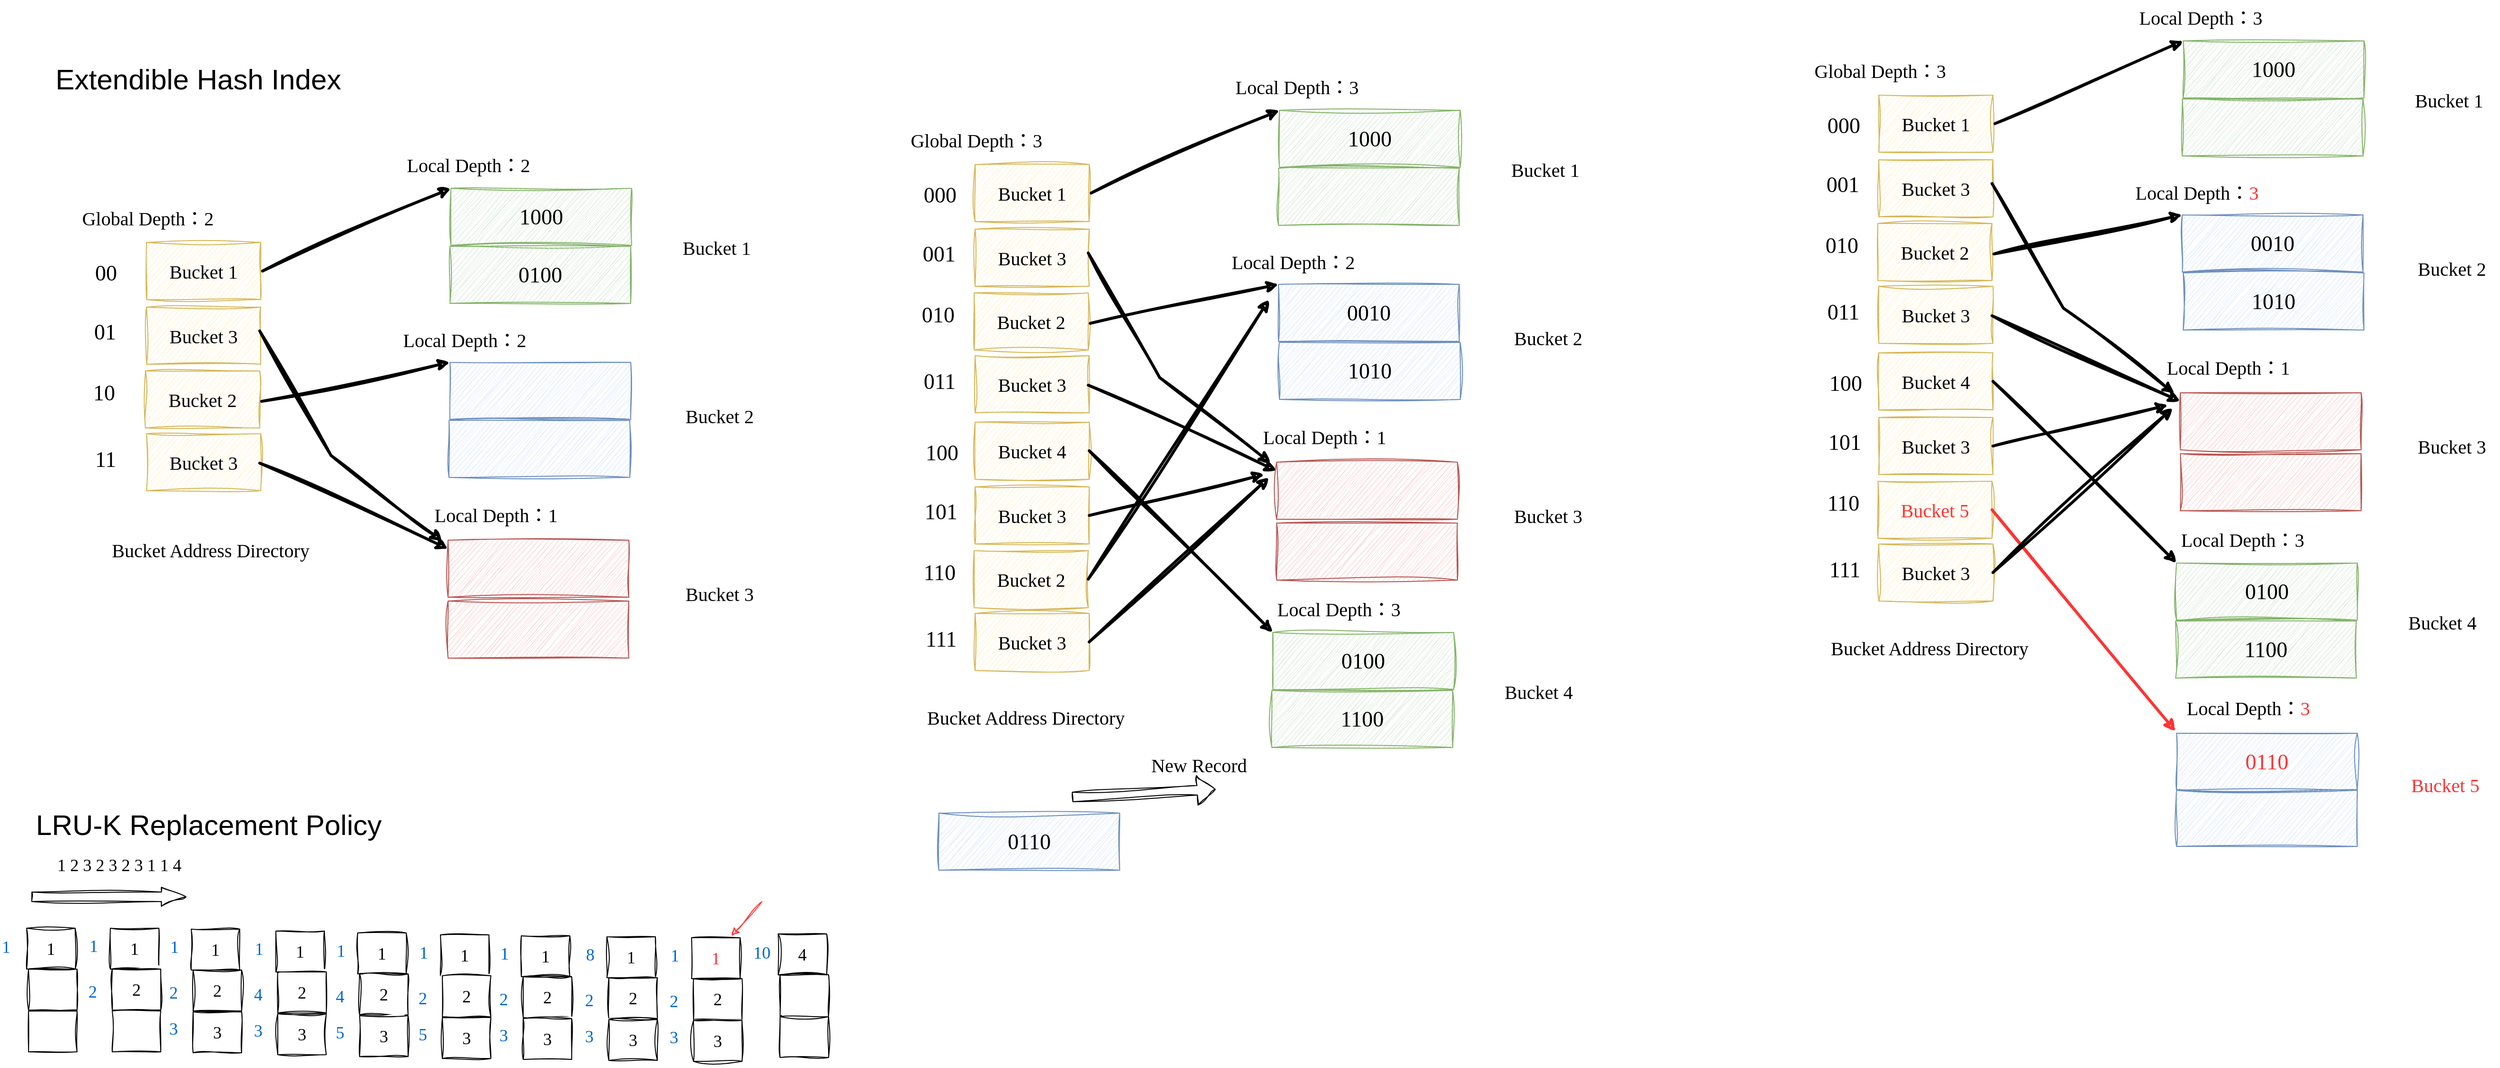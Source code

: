 <mxfile version="22.1.0" type="github">
  <diagram name="第 1 页" id="Q8duIhHhUfBPON7KNC7M">
    <mxGraphModel dx="2136" dy="2708" grid="0" gridSize="10" guides="0" tooltips="1" connect="1" arrows="1" fold="1" page="0" pageScale="1" pageWidth="827" pageHeight="1169" math="0" shadow="0">
      <root>
        <mxCell id="0" />
        <mxCell id="1" parent="0" />
        <mxCell id="cExm4EOuze4kh879jA_V-1" value="Bucket 1" style="rounded=0;whiteSpace=wrap;html=1;sketch=1;curveFitting=1;jiggle=2;fontFamily=Comic Sans MS;fillColor=#fff2cc;strokeColor=#d6b656;fontSize=20;" parent="1" vertex="1">
          <mxGeometry x="151" y="-1061" width="120" height="60" as="geometry" />
        </mxCell>
        <mxCell id="cExm4EOuze4kh879jA_V-2" value="Bucket 3" style="rounded=0;whiteSpace=wrap;html=1;sketch=1;curveFitting=1;jiggle=2;fontFamily=Comic Sans MS;fillColor=#fff2cc;strokeColor=#d6b656;fontSize=20;" parent="1" vertex="1">
          <mxGeometry x="151" y="-993" width="120" height="60" as="geometry" />
        </mxCell>
        <mxCell id="cExm4EOuze4kh879jA_V-3" value="Bucket 2" style="rounded=0;whiteSpace=wrap;html=1;sketch=1;curveFitting=1;jiggle=2;fontFamily=Comic Sans MS;fillColor=#fff2cc;strokeColor=#d6b656;fontSize=20;" parent="1" vertex="1">
          <mxGeometry x="150" y="-926" width="120" height="60" as="geometry" />
        </mxCell>
        <mxCell id="cExm4EOuze4kh879jA_V-7" value="Bucket 3" style="rounded=0;whiteSpace=wrap;html=1;sketch=1;curveFitting=1;jiggle=2;fontFamily=Comic Sans MS;fillColor=#fff2cc;strokeColor=#d6b656;fontSize=20;" parent="1" vertex="1">
          <mxGeometry x="151" y="-860" width="120" height="60" as="geometry" />
        </mxCell>
        <mxCell id="cExm4EOuze4kh879jA_V-8" value="&lt;span style=&quot;font-size: 23px;&quot;&gt;1000&lt;/span&gt;" style="rounded=0;whiteSpace=wrap;html=1;sketch=1;curveFitting=1;jiggle=2;fontFamily=Comic Sans MS;fillColor=#d5e8d4;strokeColor=#82b366;" parent="1" vertex="1">
          <mxGeometry x="471" y="-1118" width="190" height="60" as="geometry" />
        </mxCell>
        <mxCell id="cExm4EOuze4kh879jA_V-9" value="" style="rounded=0;whiteSpace=wrap;html=1;sketch=1;curveFitting=1;jiggle=2;fontFamily=Comic Sans MS;fillColor=#f8cecc;strokeColor=#b85450;" parent="1" vertex="1">
          <mxGeometry x="468" y="-748" width="190" height="60" as="geometry" />
        </mxCell>
        <mxCell id="cExm4EOuze4kh879jA_V-10" value="" style="rounded=0;whiteSpace=wrap;html=1;sketch=1;curveFitting=1;jiggle=2;fontFamily=Comic Sans MS;fillColor=#d5e8d4;strokeColor=#82b366;" parent="1" vertex="1">
          <mxGeometry x="470" y="-1057" width="190" height="60" as="geometry" />
        </mxCell>
        <mxCell id="cExm4EOuze4kh879jA_V-12" value="&lt;font style=&quot;font-size: 23px;&quot;&gt;0010&lt;/font&gt;" style="rounded=0;whiteSpace=wrap;html=1;sketch=1;curveFitting=1;jiggle=2;fontFamily=Comic Sans MS;fillColor=#dae8fc;strokeColor=#6c8ebf;fontSize=23;" parent="1" vertex="1">
          <mxGeometry x="470" y="-935" width="190" height="60" as="geometry" />
        </mxCell>
        <mxCell id="cExm4EOuze4kh879jA_V-13" value="1010" style="rounded=0;whiteSpace=wrap;html=1;sketch=1;curveFitting=1;jiggle=2;fontFamily=Comic Sans MS;fillColor=#dae8fc;strokeColor=#6c8ebf;fontSize=23;" parent="1" vertex="1">
          <mxGeometry x="471" y="-874" width="190" height="60" as="geometry" />
        </mxCell>
        <mxCell id="Nz6cZ3UgfN3enogNb3HP-1" value="&lt;font style=&quot;font-size: 20px;&quot;&gt;Global Depth：3&lt;/font&gt;" style="text;html=1;align=center;verticalAlign=middle;resizable=0;points=[];autosize=1;strokeColor=none;fillColor=none;fontFamily=Comic Sans MS;" parent="1" vertex="1">
          <mxGeometry x="67" y="-1105" width="170" height="36" as="geometry" />
        </mxCell>
        <mxCell id="Nz6cZ3UgfN3enogNb3HP-2" value="" style="rounded=0;whiteSpace=wrap;html=1;sketch=1;curveFitting=1;jiggle=2;fontFamily=Comic Sans MS;fillColor=#f8cecc;strokeColor=#b85450;" parent="1" vertex="1">
          <mxGeometry x="468" y="-684" width="190" height="60" as="geometry" />
        </mxCell>
        <mxCell id="Nz6cZ3UgfN3enogNb3HP-3" value="&lt;font style=&quot;font-size: 20px;&quot;&gt;Local Depth：3&lt;/font&gt;" style="text;html=1;align=center;verticalAlign=middle;resizable=0;points=[];autosize=1;strokeColor=none;fillColor=none;fontFamily=Comic Sans MS;" parent="1" vertex="1">
          <mxGeometry x="408" y="-1161" width="161" height="36" as="geometry" />
        </mxCell>
        <mxCell id="Nz6cZ3UgfN3enogNb3HP-4" value="&lt;font style=&quot;font-size: 20px;&quot;&gt;Local Depth：2&lt;/font&gt;" style="text;html=1;align=center;verticalAlign=middle;resizable=0;points=[];autosize=1;strokeColor=none;fillColor=none;fontFamily=Comic Sans MS;" parent="1" vertex="1">
          <mxGeometry x="404" y="-977" width="161" height="36" as="geometry" />
        </mxCell>
        <mxCell id="Nz6cZ3UgfN3enogNb3HP-5" value="&lt;font style=&quot;font-size: 20px;&quot;&gt;Local Depth：1&lt;/font&gt;" style="text;html=1;align=center;verticalAlign=middle;resizable=0;points=[];autosize=1;strokeColor=none;fillColor=none;fontFamily=Comic Sans MS;" parent="1" vertex="1">
          <mxGeometry x="439" y="-793" width="158" height="36" as="geometry" />
        </mxCell>
        <mxCell id="Nz6cZ3UgfN3enogNb3HP-6" value="" style="endArrow=classic;html=1;rounded=0;sketch=1;curveFitting=1;jiggle=2;entryX=0;entryY=0;entryDx=0;entryDy=0;strokeWidth=3;" parent="1" target="cExm4EOuze4kh879jA_V-8" edge="1">
          <mxGeometry width="50" height="50" relative="1" as="geometry">
            <mxPoint x="273" y="-1031" as="sourcePoint" />
            <mxPoint x="422" y="-1087" as="targetPoint" />
          </mxGeometry>
        </mxCell>
        <mxCell id="Nz6cZ3UgfN3enogNb3HP-7" value="" style="endArrow=classic;html=1;rounded=0;sketch=1;curveFitting=1;jiggle=2;entryX=-0.032;entryY=0.017;entryDx=0;entryDy=0;strokeWidth=3;entryPerimeter=0;" parent="1" target="cExm4EOuze4kh879jA_V-9" edge="1">
          <mxGeometry width="50" height="50" relative="1" as="geometry">
            <mxPoint x="270" y="-968" as="sourcePoint" />
            <mxPoint x="468" y="-1055" as="targetPoint" />
            <Array as="points">
              <mxPoint x="345" y="-837" />
            </Array>
          </mxGeometry>
        </mxCell>
        <mxCell id="Nz6cZ3UgfN3enogNb3HP-9" value="" style="endArrow=classic;html=1;rounded=0;sketch=1;curveFitting=1;jiggle=2;entryX=0;entryY=0;entryDx=0;entryDy=0;strokeWidth=3;" parent="1" target="cExm4EOuze4kh879jA_V-12" edge="1">
          <mxGeometry width="50" height="50" relative="1" as="geometry">
            <mxPoint x="272" y="-894" as="sourcePoint" />
            <mxPoint x="470" y="-981" as="targetPoint" />
          </mxGeometry>
        </mxCell>
        <mxCell id="Nz6cZ3UgfN3enogNb3HP-10" value="" style="endArrow=classic;html=1;rounded=0;sketch=1;curveFitting=1;jiggle=2;strokeWidth=3;entryX=0;entryY=0.15;entryDx=0;entryDy=0;entryPerimeter=0;" parent="1" target="cExm4EOuze4kh879jA_V-9" edge="1">
          <mxGeometry width="50" height="50" relative="1" as="geometry">
            <mxPoint x="270" y="-829" as="sourcePoint" />
            <mxPoint x="450" y="-739" as="targetPoint" />
          </mxGeometry>
        </mxCell>
        <mxCell id="Nz6cZ3UgfN3enogNb3HP-11" value="&lt;font style=&quot;font-size: 20px;&quot;&gt;Bucket 1&lt;/font&gt;" style="text;html=1;align=center;verticalAlign=middle;resizable=0;points=[];autosize=1;strokeColor=none;fillColor=none;fontFamily=Comic Sans MS;" parent="1" vertex="1">
          <mxGeometry x="701" y="-1074" width="97" height="36" as="geometry" />
        </mxCell>
        <mxCell id="Nz6cZ3UgfN3enogNb3HP-12" value="&lt;font style=&quot;font-size: 20px;&quot;&gt;Bucket 2&lt;/font&gt;" style="text;html=1;align=center;verticalAlign=middle;resizable=0;points=[];autosize=1;strokeColor=none;fillColor=none;fontFamily=Comic Sans MS;" parent="1" vertex="1">
          <mxGeometry x="702" y="-897" width="101" height="36" as="geometry" />
        </mxCell>
        <mxCell id="Nz6cZ3UgfN3enogNb3HP-13" value="&lt;font style=&quot;font-size: 20px;&quot;&gt;Bucket 3&lt;/font&gt;" style="text;html=1;align=center;verticalAlign=middle;resizable=0;points=[];autosize=1;strokeColor=none;fillColor=none;fontFamily=Comic Sans MS;" parent="1" vertex="1">
          <mxGeometry x="702" y="-710" width="101" height="36" as="geometry" />
        </mxCell>
        <mxCell id="Nz6cZ3UgfN3enogNb3HP-14" value="&lt;font style=&quot;font-size: 20px;&quot;&gt;Bucket Address Directory&lt;/font&gt;" style="text;html=1;align=center;verticalAlign=middle;resizable=0;points=[];autosize=1;strokeColor=none;fillColor=none;fontFamily=Comic Sans MS;" parent="1" vertex="1">
          <mxGeometry x="72" y="-498" width="263" height="36" as="geometry" />
        </mxCell>
        <mxCell id="Nz6cZ3UgfN3enogNb3HP-16" value="&lt;span style=&quot;color: rgb(0, 0, 0); font-family: &amp;quot;Comic Sans MS&amp;quot;; font-size: 23px; font-style: normal; font-variant-ligatures: normal; font-variant-caps: normal; font-weight: 400; letter-spacing: normal; orphans: 2; text-align: center; text-indent: 0px; text-transform: none; widows: 2; word-spacing: 0px; -webkit-text-stroke-width: 0px; background-color: rgb(255, 255, 255); text-decoration-thickness: initial; text-decoration-style: initial; text-decoration-color: initial; float: none; display: inline !important;&quot;&gt;000&lt;/span&gt;" style="text;whiteSpace=wrap;html=1;" parent="1" vertex="1">
          <mxGeometry x="95" y="-1049" width="56" height="50" as="geometry" />
        </mxCell>
        <mxCell id="Nz6cZ3UgfN3enogNb3HP-17" value="&lt;span style=&quot;color: rgb(0, 0, 0); font-family: &amp;quot;Comic Sans MS&amp;quot;; font-size: 23px; font-style: normal; font-variant-ligatures: normal; font-variant-caps: normal; font-weight: 400; letter-spacing: normal; orphans: 2; text-align: center; text-indent: 0px; text-transform: none; widows: 2; word-spacing: 0px; -webkit-text-stroke-width: 0px; background-color: rgb(255, 255, 255); text-decoration-thickness: initial; text-decoration-style: initial; text-decoration-color: initial; float: none; display: inline !important;&quot;&gt;001&lt;/span&gt;" style="text;whiteSpace=wrap;html=1;" parent="1" vertex="1">
          <mxGeometry x="94" y="-987" width="52" height="50" as="geometry" />
        </mxCell>
        <mxCell id="Nz6cZ3UgfN3enogNb3HP-18" value="&lt;span style=&quot;color: rgb(0, 0, 0); font-family: &amp;quot;Comic Sans MS&amp;quot;; font-size: 23px; font-style: normal; font-variant-ligatures: normal; font-variant-caps: normal; font-weight: 400; letter-spacing: normal; orphans: 2; text-align: center; text-indent: 0px; text-transform: none; widows: 2; word-spacing: 0px; -webkit-text-stroke-width: 0px; background-color: rgb(255, 255, 255); text-decoration-thickness: initial; text-decoration-style: initial; text-decoration-color: initial; float: none; display: inline !important;&quot;&gt;010&lt;/span&gt;" style="text;whiteSpace=wrap;html=1;" parent="1" vertex="1">
          <mxGeometry x="93" y="-923" width="52" height="50" as="geometry" />
        </mxCell>
        <mxCell id="Nz6cZ3UgfN3enogNb3HP-19" value="&lt;span style=&quot;color: rgb(0, 0, 0); font-family: &amp;quot;Comic Sans MS&amp;quot;; font-size: 23px; font-style: normal; font-variant-ligatures: normal; font-variant-caps: normal; font-weight: 400; letter-spacing: normal; orphans: 2; text-align: center; text-indent: 0px; text-transform: none; widows: 2; word-spacing: 0px; -webkit-text-stroke-width: 0px; background-color: rgb(255, 255, 255); text-decoration-thickness: initial; text-decoration-style: initial; text-decoration-color: initial; float: none; display: inline !important;&quot;&gt;011&lt;/span&gt;" style="text;whiteSpace=wrap;html=1;" parent="1" vertex="1">
          <mxGeometry x="95" y="-853" width="49" height="50" as="geometry" />
        </mxCell>
        <mxCell id="Nz6cZ3UgfN3enogNb3HP-21" value="Bucket 4" style="rounded=0;whiteSpace=wrap;html=1;sketch=1;curveFitting=1;jiggle=2;fontFamily=Comic Sans MS;fillColor=#fff2cc;strokeColor=#d6b656;fontSize=20;" parent="1" vertex="1">
          <mxGeometry x="151" y="-790" width="120" height="60" as="geometry" />
        </mxCell>
        <mxCell id="Nz6cZ3UgfN3enogNb3HP-22" value="Bucket 3" style="rounded=0;whiteSpace=wrap;html=1;sketch=1;curveFitting=1;jiggle=2;fontFamily=Comic Sans MS;fillColor=#fff2cc;strokeColor=#d6b656;fontSize=20;" parent="1" vertex="1">
          <mxGeometry x="151" y="-722" width="120" height="60" as="geometry" />
        </mxCell>
        <mxCell id="Nz6cZ3UgfN3enogNb3HP-23" value="Bucket 2" style="rounded=0;whiteSpace=wrap;html=1;sketch=1;curveFitting=1;jiggle=2;fontFamily=Comic Sans MS;fillColor=#fff2cc;strokeColor=#d6b656;fontSize=20;" parent="1" vertex="1">
          <mxGeometry x="150" y="-655" width="120" height="60" as="geometry" />
        </mxCell>
        <mxCell id="Nz6cZ3UgfN3enogNb3HP-24" value="Bucket 3" style="rounded=0;whiteSpace=wrap;html=1;sketch=1;curveFitting=1;jiggle=2;fontFamily=Comic Sans MS;fillColor=#fff2cc;strokeColor=#d6b656;fontSize=20;" parent="1" vertex="1">
          <mxGeometry x="151" y="-589" width="120" height="60" as="geometry" />
        </mxCell>
        <mxCell id="Nz6cZ3UgfN3enogNb3HP-25" value="&lt;span style=&quot;color: rgb(0, 0, 0); font-family: &amp;quot;Comic Sans MS&amp;quot;; font-size: 23px; font-style: normal; font-variant-ligatures: normal; font-variant-caps: normal; font-weight: 400; letter-spacing: normal; orphans: 2; text-align: center; text-indent: 0px; text-transform: none; widows: 2; word-spacing: 0px; -webkit-text-stroke-width: 0px; background-color: rgb(255, 255, 255); text-decoration-thickness: initial; text-decoration-style: initial; text-decoration-color: initial; float: none; display: inline !important;&quot;&gt;100&lt;/span&gt;" style="text;whiteSpace=wrap;html=1;" parent="1" vertex="1">
          <mxGeometry x="97" y="-778" width="56" height="50" as="geometry" />
        </mxCell>
        <mxCell id="Nz6cZ3UgfN3enogNb3HP-26" value="&lt;span style=&quot;color: rgb(0, 0, 0); font-family: &amp;quot;Comic Sans MS&amp;quot;; font-size: 23px; font-style: normal; font-variant-ligatures: normal; font-variant-caps: normal; font-weight: 400; letter-spacing: normal; orphans: 2; text-align: center; text-indent: 0px; text-transform: none; widows: 2; word-spacing: 0px; -webkit-text-stroke-width: 0px; background-color: rgb(255, 255, 255); text-decoration-thickness: initial; text-decoration-style: initial; text-decoration-color: initial; float: none; display: inline !important;&quot;&gt;101&lt;/span&gt;" style="text;whiteSpace=wrap;html=1;" parent="1" vertex="1">
          <mxGeometry x="96" y="-716" width="52" height="50" as="geometry" />
        </mxCell>
        <mxCell id="Nz6cZ3UgfN3enogNb3HP-27" value="&lt;span style=&quot;color: rgb(0, 0, 0); font-family: &amp;quot;Comic Sans MS&amp;quot;; font-size: 23px; font-style: normal; font-variant-ligatures: normal; font-variant-caps: normal; font-weight: 400; letter-spacing: normal; orphans: 2; text-align: center; text-indent: 0px; text-transform: none; widows: 2; word-spacing: 0px; -webkit-text-stroke-width: 0px; background-color: rgb(255, 255, 255); text-decoration-thickness: initial; text-decoration-style: initial; text-decoration-color: initial; float: none; display: inline !important;&quot;&gt;110&lt;/span&gt;" style="text;whiteSpace=wrap;html=1;" parent="1" vertex="1">
          <mxGeometry x="95" y="-652" width="52" height="50" as="geometry" />
        </mxCell>
        <mxCell id="Nz6cZ3UgfN3enogNb3HP-28" value="&lt;span style=&quot;color: rgb(0, 0, 0); font-family: &amp;quot;Comic Sans MS&amp;quot;; font-size: 23px; font-style: normal; font-variant-ligatures: normal; font-variant-caps: normal; font-weight: 400; letter-spacing: normal; orphans: 2; text-align: center; text-indent: 0px; text-transform: none; widows: 2; word-spacing: 0px; -webkit-text-stroke-width: 0px; background-color: rgb(255, 255, 255); text-decoration-thickness: initial; text-decoration-style: initial; text-decoration-color: initial; float: none; display: inline !important;&quot;&gt;111&lt;/span&gt;" style="text;whiteSpace=wrap;html=1;" parent="1" vertex="1">
          <mxGeometry x="97" y="-582" width="49" height="50" as="geometry" />
        </mxCell>
        <mxCell id="Nz6cZ3UgfN3enogNb3HP-29" value="0100" style="rounded=0;whiteSpace=wrap;html=1;sketch=1;curveFitting=1;jiggle=2;fontFamily=Comic Sans MS;fillColor=#d5e8d4;strokeColor=#82b366;fontSize=23;" parent="1" vertex="1">
          <mxGeometry x="464" y="-569" width="190" height="60" as="geometry" />
        </mxCell>
        <mxCell id="Nz6cZ3UgfN3enogNb3HP-30" value="1100" style="rounded=0;whiteSpace=wrap;html=1;sketch=1;curveFitting=1;jiggle=2;fontFamily=Comic Sans MS;fillColor=#d5e8d4;strokeColor=#82b366;fontSize=23;" parent="1" vertex="1">
          <mxGeometry x="463" y="-508" width="190" height="60" as="geometry" />
        </mxCell>
        <mxCell id="Nz6cZ3UgfN3enogNb3HP-31" value="&lt;font style=&quot;font-size: 20px;&quot;&gt;Local Depth：3&lt;/font&gt;" style="text;html=1;align=center;verticalAlign=middle;resizable=0;points=[];autosize=1;strokeColor=none;fillColor=none;fontFamily=Comic Sans MS;" parent="1" vertex="1">
          <mxGeometry x="452" y="-612" width="161" height="36" as="geometry" />
        </mxCell>
        <mxCell id="Nz6cZ3UgfN3enogNb3HP-32" value="&lt;font style=&quot;font-size: 20px;&quot;&gt;Bucket 4&lt;/font&gt;" style="text;html=1;align=center;verticalAlign=middle;resizable=0;points=[];autosize=1;strokeColor=none;fillColor=none;fontFamily=Comic Sans MS;" parent="1" vertex="1">
          <mxGeometry x="692" y="-525" width="101" height="36" as="geometry" />
        </mxCell>
        <mxCell id="Nz6cZ3UgfN3enogNb3HP-33" value="" style="endArrow=classic;html=1;rounded=0;sketch=1;curveFitting=1;jiggle=2;strokeWidth=3;exitX=1;exitY=0.5;exitDx=0;exitDy=0;" parent="1" source="Nz6cZ3UgfN3enogNb3HP-23" edge="1">
          <mxGeometry width="50" height="50" relative="1" as="geometry">
            <mxPoint x="282" y="-884" as="sourcePoint" />
            <mxPoint x="460" y="-919" as="targetPoint" />
          </mxGeometry>
        </mxCell>
        <mxCell id="Nz6cZ3UgfN3enogNb3HP-34" value="" style="endArrow=classic;html=1;rounded=0;sketch=1;curveFitting=1;jiggle=2;strokeWidth=3;exitX=1;exitY=0.5;exitDx=0;exitDy=0;" parent="1" source="Nz6cZ3UgfN3enogNb3HP-24" edge="1">
          <mxGeometry width="50" height="50" relative="1" as="geometry">
            <mxPoint x="280" y="-819" as="sourcePoint" />
            <mxPoint x="460" y="-732" as="targetPoint" />
          </mxGeometry>
        </mxCell>
        <mxCell id="Nz6cZ3UgfN3enogNb3HP-35" value="" style="endArrow=classic;html=1;rounded=0;sketch=1;curveFitting=1;jiggle=2;strokeWidth=3;exitX=1;exitY=0.5;exitDx=0;exitDy=0;" parent="1" source="Nz6cZ3UgfN3enogNb3HP-22" edge="1">
          <mxGeometry width="50" height="50" relative="1" as="geometry">
            <mxPoint x="280" y="-819" as="sourcePoint" />
            <mxPoint x="455" y="-735" as="targetPoint" />
          </mxGeometry>
        </mxCell>
        <mxCell id="Nz6cZ3UgfN3enogNb3HP-36" value="" style="endArrow=classic;html=1;rounded=0;sketch=1;curveFitting=1;jiggle=2;strokeWidth=3;entryX=0;entryY=0;entryDx=0;entryDy=0;exitX=1;exitY=0.5;exitDx=0;exitDy=0;" parent="1" source="Nz6cZ3UgfN3enogNb3HP-21" target="Nz6cZ3UgfN3enogNb3HP-29" edge="1">
          <mxGeometry width="50" height="50" relative="1" as="geometry">
            <mxPoint x="274" y="-756" as="sourcePoint" />
            <mxPoint x="472" y="-666" as="targetPoint" />
          </mxGeometry>
        </mxCell>
        <mxCell id="Nz6cZ3UgfN3enogNb3HP-37" value="Bucket 1" style="rounded=0;whiteSpace=wrap;html=1;sketch=1;curveFitting=1;jiggle=2;fontFamily=Comic Sans MS;fillColor=#fff2cc;strokeColor=#d6b656;fontSize=20;" parent="1" vertex="1">
          <mxGeometry x="-720" y="-979" width="120" height="60" as="geometry" />
        </mxCell>
        <mxCell id="Nz6cZ3UgfN3enogNb3HP-38" value="Bucket 3" style="rounded=0;whiteSpace=wrap;html=1;sketch=1;curveFitting=1;jiggle=2;fontFamily=Comic Sans MS;fillColor=#fff2cc;strokeColor=#d6b656;fontSize=20;" parent="1" vertex="1">
          <mxGeometry x="-720" y="-911" width="120" height="60" as="geometry" />
        </mxCell>
        <mxCell id="Nz6cZ3UgfN3enogNb3HP-39" value="Bucket 2" style="rounded=0;whiteSpace=wrap;html=1;sketch=1;curveFitting=1;jiggle=2;fontFamily=Comic Sans MS;fillColor=#fff2cc;strokeColor=#d6b656;fontSize=20;" parent="1" vertex="1">
          <mxGeometry x="-721" y="-844" width="120" height="60" as="geometry" />
        </mxCell>
        <mxCell id="Nz6cZ3UgfN3enogNb3HP-40" value="Bucket 3" style="rounded=0;whiteSpace=wrap;html=1;sketch=1;curveFitting=1;jiggle=2;fontFamily=Comic Sans MS;fillColor=#fff2cc;strokeColor=#d6b656;fontSize=20;" parent="1" vertex="1">
          <mxGeometry x="-720" y="-778" width="120" height="60" as="geometry" />
        </mxCell>
        <mxCell id="Nz6cZ3UgfN3enogNb3HP-41" value="&lt;span style=&quot;font-size: 23px;&quot;&gt;1000&lt;/span&gt;" style="rounded=0;whiteSpace=wrap;html=1;sketch=1;curveFitting=1;jiggle=2;fontFamily=Comic Sans MS;fillColor=#d5e8d4;strokeColor=#82b366;" parent="1" vertex="1">
          <mxGeometry x="-400" y="-1036" width="190" height="60" as="geometry" />
        </mxCell>
        <mxCell id="Nz6cZ3UgfN3enogNb3HP-42" value="" style="rounded=0;whiteSpace=wrap;html=1;sketch=1;curveFitting=1;jiggle=2;fontFamily=Comic Sans MS;fillColor=#f8cecc;strokeColor=#b85450;" parent="1" vertex="1">
          <mxGeometry x="-403" y="-666" width="190" height="60" as="geometry" />
        </mxCell>
        <mxCell id="Nz6cZ3UgfN3enogNb3HP-43" value="&lt;font style=&quot;font-size: 23px;&quot;&gt;0100&lt;/font&gt;" style="rounded=0;whiteSpace=wrap;html=1;sketch=1;curveFitting=1;jiggle=2;fontFamily=Comic Sans MS;fillColor=#d5e8d4;strokeColor=#82b366;" parent="1" vertex="1">
          <mxGeometry x="-401" y="-975" width="190" height="60" as="geometry" />
        </mxCell>
        <mxCell id="Nz6cZ3UgfN3enogNb3HP-44" value="" style="rounded=0;whiteSpace=wrap;html=1;sketch=1;curveFitting=1;jiggle=2;fontFamily=Comic Sans MS;fillColor=#dae8fc;strokeColor=#6c8ebf;" parent="1" vertex="1">
          <mxGeometry x="-401" y="-853" width="190" height="60" as="geometry" />
        </mxCell>
        <mxCell id="Nz6cZ3UgfN3enogNb3HP-45" value="" style="rounded=0;whiteSpace=wrap;html=1;sketch=1;curveFitting=1;jiggle=2;fontFamily=Comic Sans MS;fillColor=#dae8fc;strokeColor=#6c8ebf;" parent="1" vertex="1">
          <mxGeometry x="-402" y="-792" width="190" height="60" as="geometry" />
        </mxCell>
        <mxCell id="Nz6cZ3UgfN3enogNb3HP-46" value="&lt;font style=&quot;font-size: 20px;&quot;&gt;Global Depth：2&lt;/font&gt;" style="text;html=1;align=center;verticalAlign=middle;resizable=0;points=[];autosize=1;strokeColor=none;fillColor=none;fontFamily=Comic Sans MS;" parent="1" vertex="1">
          <mxGeometry x="-804" y="-1023" width="170" height="36" as="geometry" />
        </mxCell>
        <mxCell id="Nz6cZ3UgfN3enogNb3HP-47" value="" style="rounded=0;whiteSpace=wrap;html=1;sketch=1;curveFitting=1;jiggle=2;fontFamily=Comic Sans MS;fillColor=#f8cecc;strokeColor=#b85450;" parent="1" vertex="1">
          <mxGeometry x="-403" y="-602" width="190" height="60" as="geometry" />
        </mxCell>
        <mxCell id="Nz6cZ3UgfN3enogNb3HP-48" value="&lt;font style=&quot;font-size: 20px;&quot;&gt;Local Depth：2&lt;/font&gt;" style="text;html=1;align=center;verticalAlign=middle;resizable=0;points=[];autosize=1;strokeColor=none;fillColor=none;fontFamily=Comic Sans MS;" parent="1" vertex="1">
          <mxGeometry x="-463" y="-1079" width="161" height="36" as="geometry" />
        </mxCell>
        <mxCell id="Nz6cZ3UgfN3enogNb3HP-49" value="&lt;font style=&quot;font-size: 20px;&quot;&gt;Local Depth：2&lt;/font&gt;" style="text;html=1;align=center;verticalAlign=middle;resizable=0;points=[];autosize=1;strokeColor=none;fillColor=none;fontFamily=Comic Sans MS;" parent="1" vertex="1">
          <mxGeometry x="-467" y="-895" width="161" height="36" as="geometry" />
        </mxCell>
        <mxCell id="Nz6cZ3UgfN3enogNb3HP-50" value="&lt;font style=&quot;font-size: 20px;&quot;&gt;Local Depth：1&lt;/font&gt;" style="text;html=1;align=center;verticalAlign=middle;resizable=0;points=[];autosize=1;strokeColor=none;fillColor=none;fontFamily=Comic Sans MS;" parent="1" vertex="1">
          <mxGeometry x="-432" y="-711" width="158" height="36" as="geometry" />
        </mxCell>
        <mxCell id="Nz6cZ3UgfN3enogNb3HP-51" value="" style="endArrow=classic;html=1;rounded=0;sketch=1;curveFitting=1;jiggle=2;entryX=0;entryY=0;entryDx=0;entryDy=0;strokeWidth=3;" parent="1" target="Nz6cZ3UgfN3enogNb3HP-41" edge="1">
          <mxGeometry width="50" height="50" relative="1" as="geometry">
            <mxPoint x="-598" y="-949" as="sourcePoint" />
            <mxPoint x="-449" y="-1005" as="targetPoint" />
          </mxGeometry>
        </mxCell>
        <mxCell id="Nz6cZ3UgfN3enogNb3HP-52" value="" style="endArrow=classic;html=1;rounded=0;sketch=1;curveFitting=1;jiggle=2;entryX=-0.032;entryY=0.017;entryDx=0;entryDy=0;strokeWidth=3;entryPerimeter=0;" parent="1" target="Nz6cZ3UgfN3enogNb3HP-42" edge="1">
          <mxGeometry width="50" height="50" relative="1" as="geometry">
            <mxPoint x="-601" y="-886" as="sourcePoint" />
            <mxPoint x="-403" y="-973" as="targetPoint" />
            <Array as="points">
              <mxPoint x="-526" y="-755" />
            </Array>
          </mxGeometry>
        </mxCell>
        <mxCell id="Nz6cZ3UgfN3enogNb3HP-53" value="" style="endArrow=classic;html=1;rounded=0;sketch=1;curveFitting=1;jiggle=2;entryX=0;entryY=0;entryDx=0;entryDy=0;strokeWidth=3;" parent="1" target="Nz6cZ3UgfN3enogNb3HP-44" edge="1">
          <mxGeometry width="50" height="50" relative="1" as="geometry">
            <mxPoint x="-599" y="-812" as="sourcePoint" />
            <mxPoint x="-401" y="-899" as="targetPoint" />
          </mxGeometry>
        </mxCell>
        <mxCell id="Nz6cZ3UgfN3enogNb3HP-54" value="" style="endArrow=classic;html=1;rounded=0;sketch=1;curveFitting=1;jiggle=2;strokeWidth=3;entryX=0;entryY=0.15;entryDx=0;entryDy=0;entryPerimeter=0;" parent="1" target="Nz6cZ3UgfN3enogNb3HP-42" edge="1">
          <mxGeometry width="50" height="50" relative="1" as="geometry">
            <mxPoint x="-601" y="-747" as="sourcePoint" />
            <mxPoint x="-421" y="-657" as="targetPoint" />
          </mxGeometry>
        </mxCell>
        <mxCell id="Nz6cZ3UgfN3enogNb3HP-55" value="&lt;font style=&quot;font-size: 20px;&quot;&gt;Bucket 1&lt;/font&gt;" style="text;html=1;align=center;verticalAlign=middle;resizable=0;points=[];autosize=1;strokeColor=none;fillColor=none;fontFamily=Comic Sans MS;" parent="1" vertex="1">
          <mxGeometry x="-170" y="-992" width="97" height="36" as="geometry" />
        </mxCell>
        <mxCell id="Nz6cZ3UgfN3enogNb3HP-56" value="&lt;font style=&quot;font-size: 20px;&quot;&gt;Bucket 2&lt;/font&gt;" style="text;html=1;align=center;verticalAlign=middle;resizable=0;points=[];autosize=1;strokeColor=none;fillColor=none;fontFamily=Comic Sans MS;" parent="1" vertex="1">
          <mxGeometry x="-169" y="-815" width="101" height="36" as="geometry" />
        </mxCell>
        <mxCell id="Nz6cZ3UgfN3enogNb3HP-57" value="&lt;font style=&quot;font-size: 20px;&quot;&gt;Bucket 3&lt;/font&gt;" style="text;html=1;align=center;verticalAlign=middle;resizable=0;points=[];autosize=1;strokeColor=none;fillColor=none;fontFamily=Comic Sans MS;" parent="1" vertex="1">
          <mxGeometry x="-169" y="-628" width="101" height="36" as="geometry" />
        </mxCell>
        <mxCell id="Nz6cZ3UgfN3enogNb3HP-58" value="&lt;font style=&quot;font-size: 20px;&quot;&gt;Bucket Address Directory&lt;/font&gt;" style="text;html=1;align=center;verticalAlign=middle;resizable=0;points=[];autosize=1;strokeColor=none;fillColor=none;fontFamily=Comic Sans MS;" parent="1" vertex="1">
          <mxGeometry x="-785" y="-674" width="263" height="36" as="geometry" />
        </mxCell>
        <mxCell id="Nz6cZ3UgfN3enogNb3HP-59" value="&lt;span style=&quot;color: rgb(0, 0, 0); font-family: &amp;quot;Comic Sans MS&amp;quot;; font-size: 23px; font-style: normal; font-variant-ligatures: normal; font-variant-caps: normal; font-weight: 400; letter-spacing: normal; orphans: 2; text-align: center; text-indent: 0px; text-transform: none; widows: 2; word-spacing: 0px; -webkit-text-stroke-width: 0px; background-color: rgb(255, 255, 255); text-decoration-thickness: initial; text-decoration-style: initial; text-decoration-color: initial; float: none; display: inline !important;&quot;&gt;00&lt;/span&gt;" style="text;whiteSpace=wrap;html=1;" parent="1" vertex="1">
          <mxGeometry x="-776" y="-967" width="56" height="50" as="geometry" />
        </mxCell>
        <mxCell id="Nz6cZ3UgfN3enogNb3HP-60" value="&lt;span style=&quot;color: rgb(0, 0, 0); font-family: &amp;quot;Comic Sans MS&amp;quot;; font-size: 23px; font-style: normal; font-variant-ligatures: normal; font-variant-caps: normal; font-weight: 400; letter-spacing: normal; orphans: 2; text-align: center; text-indent: 0px; text-transform: none; widows: 2; word-spacing: 0px; -webkit-text-stroke-width: 0px; background-color: rgb(255, 255, 255); text-decoration-thickness: initial; text-decoration-style: initial; text-decoration-color: initial; float: none; display: inline !important;&quot;&gt;01&lt;/span&gt;" style="text;whiteSpace=wrap;html=1;" parent="1" vertex="1">
          <mxGeometry x="-777" y="-905" width="52" height="50" as="geometry" />
        </mxCell>
        <mxCell id="Nz6cZ3UgfN3enogNb3HP-61" value="&lt;span style=&quot;color: rgb(0, 0, 0); font-family: &amp;quot;Comic Sans MS&amp;quot;; font-size: 23px; font-style: normal; font-variant-ligatures: normal; font-variant-caps: normal; font-weight: 400; letter-spacing: normal; orphans: 2; text-align: center; text-indent: 0px; text-transform: none; widows: 2; word-spacing: 0px; -webkit-text-stroke-width: 0px; background-color: rgb(255, 255, 255); text-decoration-thickness: initial; text-decoration-style: initial; text-decoration-color: initial; float: none; display: inline !important;&quot;&gt;10&lt;/span&gt;" style="text;whiteSpace=wrap;html=1;" parent="1" vertex="1">
          <mxGeometry x="-778" y="-841" width="52" height="50" as="geometry" />
        </mxCell>
        <mxCell id="Nz6cZ3UgfN3enogNb3HP-62" value="&lt;span style=&quot;color: rgb(0, 0, 0); font-family: &amp;quot;Comic Sans MS&amp;quot;; font-size: 23px; font-style: normal; font-variant-ligatures: normal; font-variant-caps: normal; font-weight: 400; letter-spacing: normal; orphans: 2; text-align: center; text-indent: 0px; text-transform: none; widows: 2; word-spacing: 0px; -webkit-text-stroke-width: 0px; background-color: rgb(255, 255, 255); text-decoration-thickness: initial; text-decoration-style: initial; text-decoration-color: initial; float: none; display: inline !important;&quot;&gt;11&lt;/span&gt;" style="text;whiteSpace=wrap;html=1;" parent="1" vertex="1">
          <mxGeometry x="-776" y="-771" width="49" height="50" as="geometry" />
        </mxCell>
        <mxCell id="Nz6cZ3UgfN3enogNb3HP-79" value="0110" style="rounded=0;whiteSpace=wrap;html=1;sketch=1;curveFitting=1;jiggle=2;fontFamily=Comic Sans MS;fillColor=#dae8fc;strokeColor=#6c8ebf;fontSize=23;" parent="1" vertex="1">
          <mxGeometry x="113" y="-379" width="190" height="60" as="geometry" />
        </mxCell>
        <mxCell id="Nz6cZ3UgfN3enogNb3HP-80" value="" style="shape=flexArrow;endArrow=classic;html=1;rounded=0;sketch=1;curveFitting=1;jiggle=2;" parent="1" edge="1">
          <mxGeometry width="50" height="50" relative="1" as="geometry">
            <mxPoint x="253" y="-396" as="sourcePoint" />
            <mxPoint x="404" y="-404" as="targetPoint" />
          </mxGeometry>
        </mxCell>
        <mxCell id="Nz6cZ3UgfN3enogNb3HP-81" value="&lt;font style=&quot;font-size: 20px;&quot;&gt;New Record&lt;/font&gt;" style="text;html=1;align=center;verticalAlign=middle;resizable=0;points=[];autosize=1;strokeColor=none;fillColor=none;fontFamily=Comic Sans MS;" parent="1" vertex="1">
          <mxGeometry x="321" y="-448" width="130" height="36" as="geometry" />
        </mxCell>
        <mxCell id="Nz6cZ3UgfN3enogNb3HP-82" value="Bucket 1" style="rounded=0;whiteSpace=wrap;html=1;sketch=1;curveFitting=1;jiggle=2;fontFamily=Comic Sans MS;fillColor=#fff2cc;strokeColor=#d6b656;fontSize=20;" parent="1" vertex="1">
          <mxGeometry x="1101" y="-1134" width="120" height="60" as="geometry" />
        </mxCell>
        <mxCell id="Nz6cZ3UgfN3enogNb3HP-83" value="Bucket 3" style="rounded=0;whiteSpace=wrap;html=1;sketch=1;curveFitting=1;jiggle=2;fontFamily=Comic Sans MS;fillColor=#fff2cc;strokeColor=#d6b656;fontSize=20;" parent="1" vertex="1">
          <mxGeometry x="1101" y="-1066" width="120" height="60" as="geometry" />
        </mxCell>
        <mxCell id="Nz6cZ3UgfN3enogNb3HP-84" value="Bucket 2" style="rounded=0;whiteSpace=wrap;html=1;sketch=1;curveFitting=1;jiggle=2;fontFamily=Comic Sans MS;fillColor=#fff2cc;strokeColor=#d6b656;fontSize=20;" parent="1" vertex="1">
          <mxGeometry x="1100" y="-999" width="120" height="60" as="geometry" />
        </mxCell>
        <mxCell id="Nz6cZ3UgfN3enogNb3HP-85" value="Bucket 3" style="rounded=0;whiteSpace=wrap;html=1;sketch=1;curveFitting=1;jiggle=2;fontFamily=Comic Sans MS;fillColor=#fff2cc;strokeColor=#d6b656;fontSize=20;" parent="1" vertex="1">
          <mxGeometry x="1101" y="-933" width="120" height="60" as="geometry" />
        </mxCell>
        <mxCell id="Nz6cZ3UgfN3enogNb3HP-86" value="&lt;span style=&quot;font-size: 23px;&quot;&gt;1000&lt;/span&gt;" style="rounded=0;whiteSpace=wrap;html=1;sketch=1;curveFitting=1;jiggle=2;fontFamily=Comic Sans MS;fillColor=#d5e8d4;strokeColor=#82b366;" parent="1" vertex="1">
          <mxGeometry x="1421" y="-1191" width="190" height="60" as="geometry" />
        </mxCell>
        <mxCell id="Nz6cZ3UgfN3enogNb3HP-87" value="" style="rounded=0;whiteSpace=wrap;html=1;sketch=1;curveFitting=1;jiggle=2;fontFamily=Comic Sans MS;fillColor=#f8cecc;strokeColor=#b85450;" parent="1" vertex="1">
          <mxGeometry x="1418" y="-821" width="190" height="60" as="geometry" />
        </mxCell>
        <mxCell id="Nz6cZ3UgfN3enogNb3HP-88" value="" style="rounded=0;whiteSpace=wrap;html=1;sketch=1;curveFitting=1;jiggle=2;fontFamily=Comic Sans MS;fillColor=#d5e8d4;strokeColor=#82b366;" parent="1" vertex="1">
          <mxGeometry x="1420" y="-1130" width="190" height="60" as="geometry" />
        </mxCell>
        <mxCell id="Nz6cZ3UgfN3enogNb3HP-89" value="&lt;font style=&quot;font-size: 23px;&quot;&gt;0010&lt;/font&gt;" style="rounded=0;whiteSpace=wrap;html=1;sketch=1;curveFitting=1;jiggle=2;fontFamily=Comic Sans MS;fillColor=#dae8fc;strokeColor=#6c8ebf;fontSize=23;" parent="1" vertex="1">
          <mxGeometry x="1420" y="-1008" width="190" height="60" as="geometry" />
        </mxCell>
        <mxCell id="Nz6cZ3UgfN3enogNb3HP-90" value="1010" style="rounded=0;whiteSpace=wrap;html=1;sketch=1;curveFitting=1;jiggle=2;fontFamily=Comic Sans MS;fillColor=#dae8fc;strokeColor=#6c8ebf;fontSize=23;" parent="1" vertex="1">
          <mxGeometry x="1421" y="-947" width="190" height="60" as="geometry" />
        </mxCell>
        <mxCell id="Nz6cZ3UgfN3enogNb3HP-91" value="&lt;font style=&quot;font-size: 20px;&quot;&gt;Global Depth：3&lt;/font&gt;" style="text;html=1;align=center;verticalAlign=middle;resizable=0;points=[];autosize=1;strokeColor=none;fillColor=none;fontFamily=Comic Sans MS;" parent="1" vertex="1">
          <mxGeometry x="1017" y="-1178" width="170" height="36" as="geometry" />
        </mxCell>
        <mxCell id="Nz6cZ3UgfN3enogNb3HP-92" value="" style="rounded=0;whiteSpace=wrap;html=1;sketch=1;curveFitting=1;jiggle=2;fontFamily=Comic Sans MS;fillColor=#f8cecc;strokeColor=#b85450;" parent="1" vertex="1">
          <mxGeometry x="1418" y="-757" width="190" height="60" as="geometry" />
        </mxCell>
        <mxCell id="Nz6cZ3UgfN3enogNb3HP-93" value="&lt;font style=&quot;font-size: 20px;&quot;&gt;Local Depth：3&lt;/font&gt;" style="text;html=1;align=center;verticalAlign=middle;resizable=0;points=[];autosize=1;strokeColor=none;fillColor=none;fontFamily=Comic Sans MS;" parent="1" vertex="1">
          <mxGeometry x="1358" y="-1234" width="161" height="36" as="geometry" />
        </mxCell>
        <mxCell id="Nz6cZ3UgfN3enogNb3HP-94" value="&lt;font style=&quot;font-size: 20px;&quot;&gt;Local Depth：&lt;font color=&quot;#ff3333&quot;&gt;3&lt;/font&gt;&lt;/font&gt;" style="text;html=1;align=center;verticalAlign=middle;resizable=0;points=[];autosize=1;strokeColor=none;fillColor=none;fontFamily=Comic Sans MS;" parent="1" vertex="1">
          <mxGeometry x="1354" y="-1050" width="161" height="36" as="geometry" />
        </mxCell>
        <mxCell id="Nz6cZ3UgfN3enogNb3HP-95" value="&lt;font style=&quot;font-size: 20px;&quot;&gt;Local Depth：1&lt;/font&gt;" style="text;html=1;align=center;verticalAlign=middle;resizable=0;points=[];autosize=1;strokeColor=none;fillColor=none;fontFamily=Comic Sans MS;" parent="1" vertex="1">
          <mxGeometry x="1389" y="-866" width="158" height="36" as="geometry" />
        </mxCell>
        <mxCell id="Nz6cZ3UgfN3enogNb3HP-96" value="" style="endArrow=classic;html=1;rounded=0;sketch=1;curveFitting=1;jiggle=2;entryX=0;entryY=0;entryDx=0;entryDy=0;strokeWidth=3;" parent="1" target="Nz6cZ3UgfN3enogNb3HP-86" edge="1">
          <mxGeometry width="50" height="50" relative="1" as="geometry">
            <mxPoint x="1223" y="-1104" as="sourcePoint" />
            <mxPoint x="1372" y="-1160" as="targetPoint" />
          </mxGeometry>
        </mxCell>
        <mxCell id="Nz6cZ3UgfN3enogNb3HP-97" value="" style="endArrow=classic;html=1;rounded=0;sketch=1;curveFitting=1;jiggle=2;entryX=-0.032;entryY=0.017;entryDx=0;entryDy=0;strokeWidth=3;entryPerimeter=0;" parent="1" target="Nz6cZ3UgfN3enogNb3HP-87" edge="1">
          <mxGeometry width="50" height="50" relative="1" as="geometry">
            <mxPoint x="1220" y="-1041" as="sourcePoint" />
            <mxPoint x="1418" y="-1128" as="targetPoint" />
            <Array as="points">
              <mxPoint x="1295" y="-910" />
            </Array>
          </mxGeometry>
        </mxCell>
        <mxCell id="Nz6cZ3UgfN3enogNb3HP-98" value="" style="endArrow=classic;html=1;rounded=0;sketch=1;curveFitting=1;jiggle=2;entryX=0;entryY=0;entryDx=0;entryDy=0;strokeWidth=3;" parent="1" target="Nz6cZ3UgfN3enogNb3HP-89" edge="1">
          <mxGeometry width="50" height="50" relative="1" as="geometry">
            <mxPoint x="1222" y="-967" as="sourcePoint" />
            <mxPoint x="1420" y="-1054" as="targetPoint" />
          </mxGeometry>
        </mxCell>
        <mxCell id="Nz6cZ3UgfN3enogNb3HP-99" value="" style="endArrow=classic;html=1;rounded=0;sketch=1;curveFitting=1;jiggle=2;strokeWidth=3;entryX=0;entryY=0.15;entryDx=0;entryDy=0;entryPerimeter=0;" parent="1" target="Nz6cZ3UgfN3enogNb3HP-87" edge="1">
          <mxGeometry width="50" height="50" relative="1" as="geometry">
            <mxPoint x="1220" y="-902" as="sourcePoint" />
            <mxPoint x="1400" y="-812" as="targetPoint" />
          </mxGeometry>
        </mxCell>
        <mxCell id="Nz6cZ3UgfN3enogNb3HP-100" value="&lt;font style=&quot;font-size: 20px;&quot;&gt;Bucket 1&lt;/font&gt;" style="text;html=1;align=center;verticalAlign=middle;resizable=0;points=[];autosize=1;strokeColor=none;fillColor=none;fontFamily=Comic Sans MS;" parent="1" vertex="1">
          <mxGeometry x="1651" y="-1147" width="97" height="36" as="geometry" />
        </mxCell>
        <mxCell id="Nz6cZ3UgfN3enogNb3HP-101" value="&lt;font style=&quot;font-size: 20px;&quot;&gt;Bucket 2&lt;/font&gt;" style="text;html=1;align=center;verticalAlign=middle;resizable=0;points=[];autosize=1;strokeColor=none;fillColor=none;fontFamily=Comic Sans MS;" parent="1" vertex="1">
          <mxGeometry x="1652" y="-970" width="101" height="36" as="geometry" />
        </mxCell>
        <mxCell id="Nz6cZ3UgfN3enogNb3HP-102" value="&lt;font style=&quot;font-size: 20px;&quot;&gt;Bucket 3&lt;/font&gt;" style="text;html=1;align=center;verticalAlign=middle;resizable=0;points=[];autosize=1;strokeColor=none;fillColor=none;fontFamily=Comic Sans MS;" parent="1" vertex="1">
          <mxGeometry x="1652" y="-783" width="101" height="36" as="geometry" />
        </mxCell>
        <mxCell id="Nz6cZ3UgfN3enogNb3HP-103" value="&lt;font style=&quot;font-size: 20px;&quot;&gt;Bucket Address Directory&lt;/font&gt;" style="text;html=1;align=center;verticalAlign=middle;resizable=0;points=[];autosize=1;strokeColor=none;fillColor=none;fontFamily=Comic Sans MS;" parent="1" vertex="1">
          <mxGeometry x="1022" y="-571" width="263" height="36" as="geometry" />
        </mxCell>
        <mxCell id="Nz6cZ3UgfN3enogNb3HP-104" value="&lt;span style=&quot;color: rgb(0, 0, 0); font-family: &amp;quot;Comic Sans MS&amp;quot;; font-size: 23px; font-style: normal; font-variant-ligatures: normal; font-variant-caps: normal; font-weight: 400; letter-spacing: normal; orphans: 2; text-align: center; text-indent: 0px; text-transform: none; widows: 2; word-spacing: 0px; -webkit-text-stroke-width: 0px; background-color: rgb(255, 255, 255); text-decoration-thickness: initial; text-decoration-style: initial; text-decoration-color: initial; float: none; display: inline !important;&quot;&gt;000&lt;/span&gt;" style="text;whiteSpace=wrap;html=1;" parent="1" vertex="1">
          <mxGeometry x="1045" y="-1122" width="174" height="50" as="geometry" />
        </mxCell>
        <mxCell id="Nz6cZ3UgfN3enogNb3HP-105" value="&lt;span style=&quot;color: rgb(0, 0, 0); font-family: &amp;quot;Comic Sans MS&amp;quot;; font-size: 23px; font-style: normal; font-variant-ligatures: normal; font-variant-caps: normal; font-weight: 400; letter-spacing: normal; orphans: 2; text-align: center; text-indent: 0px; text-transform: none; widows: 2; word-spacing: 0px; -webkit-text-stroke-width: 0px; background-color: rgb(255, 255, 255); text-decoration-thickness: initial; text-decoration-style: initial; text-decoration-color: initial; float: none; display: inline !important;&quot;&gt;001&lt;/span&gt;" style="text;whiteSpace=wrap;html=1;" parent="1" vertex="1">
          <mxGeometry x="1044" y="-1060" width="52" height="50" as="geometry" />
        </mxCell>
        <mxCell id="Nz6cZ3UgfN3enogNb3HP-106" value="&lt;span style=&quot;color: rgb(0, 0, 0); font-family: &amp;quot;Comic Sans MS&amp;quot;; font-size: 23px; font-style: normal; font-variant-ligatures: normal; font-variant-caps: normal; font-weight: 400; letter-spacing: normal; orphans: 2; text-align: center; text-indent: 0px; text-transform: none; widows: 2; word-spacing: 0px; -webkit-text-stroke-width: 0px; background-color: rgb(255, 255, 255); text-decoration-thickness: initial; text-decoration-style: initial; text-decoration-color: initial; float: none; display: inline !important;&quot;&gt;010&lt;/span&gt;" style="text;whiteSpace=wrap;html=1;" parent="1" vertex="1">
          <mxGeometry x="1043" y="-996" width="52" height="50" as="geometry" />
        </mxCell>
        <mxCell id="Nz6cZ3UgfN3enogNb3HP-107" value="&lt;span style=&quot;color: rgb(0, 0, 0); font-family: &amp;quot;Comic Sans MS&amp;quot;; font-size: 23px; font-style: normal; font-variant-ligatures: normal; font-variant-caps: normal; font-weight: 400; letter-spacing: normal; orphans: 2; text-align: center; text-indent: 0px; text-transform: none; widows: 2; word-spacing: 0px; -webkit-text-stroke-width: 0px; background-color: rgb(255, 255, 255); text-decoration-thickness: initial; text-decoration-style: initial; text-decoration-color: initial; float: none; display: inline !important;&quot;&gt;011&lt;/span&gt;" style="text;whiteSpace=wrap;html=1;" parent="1" vertex="1">
          <mxGeometry x="1045" y="-926" width="49" height="50" as="geometry" />
        </mxCell>
        <mxCell id="Nz6cZ3UgfN3enogNb3HP-108" value="Bucket 4" style="rounded=0;whiteSpace=wrap;html=1;sketch=1;curveFitting=1;jiggle=2;fontFamily=Comic Sans MS;fillColor=#fff2cc;strokeColor=#d6b656;fontSize=20;" parent="1" vertex="1">
          <mxGeometry x="1101" y="-863" width="120" height="60" as="geometry" />
        </mxCell>
        <mxCell id="Nz6cZ3UgfN3enogNb3HP-109" value="Bucket 3" style="rounded=0;whiteSpace=wrap;html=1;sketch=1;curveFitting=1;jiggle=2;fontFamily=Comic Sans MS;fillColor=#fff2cc;strokeColor=#d6b656;fontSize=20;" parent="1" vertex="1">
          <mxGeometry x="1101" y="-795" width="120" height="60" as="geometry" />
        </mxCell>
        <mxCell id="Nz6cZ3UgfN3enogNb3HP-110" value="&lt;font color=&quot;#ff3333&quot;&gt;Bucket 5&lt;/font&gt;" style="rounded=0;whiteSpace=wrap;html=1;sketch=1;curveFitting=1;jiggle=2;fontFamily=Comic Sans MS;fillColor=#fff2cc;strokeColor=#d6b656;fontSize=20;" parent="1" vertex="1">
          <mxGeometry x="1100" y="-728" width="120" height="60" as="geometry" />
        </mxCell>
        <mxCell id="Nz6cZ3UgfN3enogNb3HP-111" value="Bucket 3" style="rounded=0;whiteSpace=wrap;html=1;sketch=1;curveFitting=1;jiggle=2;fontFamily=Comic Sans MS;fillColor=#fff2cc;strokeColor=#d6b656;fontSize=20;" parent="1" vertex="1">
          <mxGeometry x="1101" y="-662" width="120" height="60" as="geometry" />
        </mxCell>
        <mxCell id="Nz6cZ3UgfN3enogNb3HP-112" value="&lt;span style=&quot;color: rgb(0, 0, 0); font-family: &amp;quot;Comic Sans MS&amp;quot;; font-size: 23px; font-style: normal; font-variant-ligatures: normal; font-variant-caps: normal; font-weight: 400; letter-spacing: normal; orphans: 2; text-align: center; text-indent: 0px; text-transform: none; widows: 2; word-spacing: 0px; -webkit-text-stroke-width: 0px; background-color: rgb(255, 255, 255); text-decoration-thickness: initial; text-decoration-style: initial; text-decoration-color: initial; float: none; display: inline !important;&quot;&gt;100&lt;/span&gt;" style="text;whiteSpace=wrap;html=1;" parent="1" vertex="1">
          <mxGeometry x="1047" y="-851" width="56" height="50" as="geometry" />
        </mxCell>
        <mxCell id="Nz6cZ3UgfN3enogNb3HP-113" value="&lt;span style=&quot;color: rgb(0, 0, 0); font-family: &amp;quot;Comic Sans MS&amp;quot;; font-size: 23px; font-style: normal; font-variant-ligatures: normal; font-variant-caps: normal; font-weight: 400; letter-spacing: normal; orphans: 2; text-align: center; text-indent: 0px; text-transform: none; widows: 2; word-spacing: 0px; -webkit-text-stroke-width: 0px; background-color: rgb(255, 255, 255); text-decoration-thickness: initial; text-decoration-style: initial; text-decoration-color: initial; float: none; display: inline !important;&quot;&gt;101&lt;/span&gt;" style="text;whiteSpace=wrap;html=1;" parent="1" vertex="1">
          <mxGeometry x="1046" y="-789" width="52" height="50" as="geometry" />
        </mxCell>
        <mxCell id="Nz6cZ3UgfN3enogNb3HP-114" value="&lt;span style=&quot;color: rgb(0, 0, 0); font-family: &amp;quot;Comic Sans MS&amp;quot;; font-size: 23px; font-style: normal; font-variant-ligatures: normal; font-variant-caps: normal; font-weight: 400; letter-spacing: normal; orphans: 2; text-align: center; text-indent: 0px; text-transform: none; widows: 2; word-spacing: 0px; -webkit-text-stroke-width: 0px; background-color: rgb(255, 255, 255); text-decoration-thickness: initial; text-decoration-style: initial; text-decoration-color: initial; float: none; display: inline !important;&quot;&gt;110&lt;/span&gt;" style="text;whiteSpace=wrap;html=1;" parent="1" vertex="1">
          <mxGeometry x="1045" y="-725" width="52" height="50" as="geometry" />
        </mxCell>
        <mxCell id="Nz6cZ3UgfN3enogNb3HP-115" value="&lt;span style=&quot;color: rgb(0, 0, 0); font-family: &amp;quot;Comic Sans MS&amp;quot;; font-size: 23px; font-style: normal; font-variant-ligatures: normal; font-variant-caps: normal; font-weight: 400; letter-spacing: normal; orphans: 2; text-align: center; text-indent: 0px; text-transform: none; widows: 2; word-spacing: 0px; -webkit-text-stroke-width: 0px; background-color: rgb(255, 255, 255); text-decoration-thickness: initial; text-decoration-style: initial; text-decoration-color: initial; float: none; display: inline !important;&quot;&gt;111&lt;/span&gt;" style="text;whiteSpace=wrap;html=1;" parent="1" vertex="1">
          <mxGeometry x="1047" y="-655" width="49" height="50" as="geometry" />
        </mxCell>
        <mxCell id="Nz6cZ3UgfN3enogNb3HP-116" value="0100" style="rounded=0;whiteSpace=wrap;html=1;sketch=1;curveFitting=1;jiggle=2;fontFamily=Comic Sans MS;fillColor=#d5e8d4;strokeColor=#82b366;fontSize=23;" parent="1" vertex="1">
          <mxGeometry x="1414" y="-642" width="190" height="60" as="geometry" />
        </mxCell>
        <mxCell id="Nz6cZ3UgfN3enogNb3HP-117" value="1100" style="rounded=0;whiteSpace=wrap;html=1;sketch=1;curveFitting=1;jiggle=2;fontFamily=Comic Sans MS;fillColor=#d5e8d4;strokeColor=#82b366;fontSize=23;" parent="1" vertex="1">
          <mxGeometry x="1413" y="-581" width="190" height="60" as="geometry" />
        </mxCell>
        <mxCell id="Nz6cZ3UgfN3enogNb3HP-118" value="&lt;font style=&quot;font-size: 20px;&quot;&gt;Local Depth：3&lt;/font&gt;" style="text;html=1;align=center;verticalAlign=middle;resizable=0;points=[];autosize=1;strokeColor=none;fillColor=none;fontFamily=Comic Sans MS;" parent="1" vertex="1">
          <mxGeometry x="1402" y="-685" width="161" height="36" as="geometry" />
        </mxCell>
        <mxCell id="Nz6cZ3UgfN3enogNb3HP-119" value="&lt;font style=&quot;font-size: 20px;&quot;&gt;Bucket 4&lt;/font&gt;" style="text;html=1;align=center;verticalAlign=middle;resizable=0;points=[];autosize=1;strokeColor=none;fillColor=none;fontFamily=Comic Sans MS;" parent="1" vertex="1">
          <mxGeometry x="1642" y="-598" width="101" height="36" as="geometry" />
        </mxCell>
        <mxCell id="Nz6cZ3UgfN3enogNb3HP-120" value="" style="endArrow=classic;html=1;rounded=0;sketch=1;curveFitting=1;jiggle=2;strokeWidth=3;exitX=1;exitY=0.5;exitDx=0;exitDy=0;entryX=0;entryY=0;entryDx=0;entryDy=0;strokeColor=#FF3333;" parent="1" source="Nz6cZ3UgfN3enogNb3HP-110" edge="1">
          <mxGeometry width="50" height="50" relative="1" as="geometry">
            <mxPoint x="1232" y="-957" as="sourcePoint" />
            <mxPoint x="1413" y="-465" as="targetPoint" />
          </mxGeometry>
        </mxCell>
        <mxCell id="Nz6cZ3UgfN3enogNb3HP-121" value="" style="endArrow=classic;html=1;rounded=0;sketch=1;curveFitting=1;jiggle=2;strokeWidth=3;exitX=1;exitY=0.5;exitDx=0;exitDy=0;" parent="1" source="Nz6cZ3UgfN3enogNb3HP-111" edge="1">
          <mxGeometry width="50" height="50" relative="1" as="geometry">
            <mxPoint x="1230" y="-892" as="sourcePoint" />
            <mxPoint x="1410" y="-805" as="targetPoint" />
          </mxGeometry>
        </mxCell>
        <mxCell id="Nz6cZ3UgfN3enogNb3HP-122" value="" style="endArrow=classic;html=1;rounded=0;sketch=1;curveFitting=1;jiggle=2;strokeWidth=3;exitX=1;exitY=0.5;exitDx=0;exitDy=0;" parent="1" source="Nz6cZ3UgfN3enogNb3HP-109" edge="1">
          <mxGeometry width="50" height="50" relative="1" as="geometry">
            <mxPoint x="1230" y="-892" as="sourcePoint" />
            <mxPoint x="1405" y="-808" as="targetPoint" />
          </mxGeometry>
        </mxCell>
        <mxCell id="Nz6cZ3UgfN3enogNb3HP-123" value="" style="endArrow=classic;html=1;rounded=0;sketch=1;curveFitting=1;jiggle=2;strokeWidth=3;entryX=0;entryY=0;entryDx=0;entryDy=0;exitX=1;exitY=0.5;exitDx=0;exitDy=0;" parent="1" source="Nz6cZ3UgfN3enogNb3HP-108" target="Nz6cZ3UgfN3enogNb3HP-116" edge="1">
          <mxGeometry width="50" height="50" relative="1" as="geometry">
            <mxPoint x="1224" y="-829" as="sourcePoint" />
            <mxPoint x="1422" y="-739" as="targetPoint" />
          </mxGeometry>
        </mxCell>
        <mxCell id="Nz6cZ3UgfN3enogNb3HP-128" value="" style="rounded=0;whiteSpace=wrap;html=1;sketch=1;curveFitting=1;jiggle=2;fontFamily=Comic Sans MS;fillColor=#dae8fc;strokeColor=#6c8ebf;fontSize=23;" parent="1" vertex="1">
          <mxGeometry x="1414" y="-404" width="190" height="60" as="geometry" />
        </mxCell>
        <mxCell id="Nz6cZ3UgfN3enogNb3HP-129" value="&lt;font style=&quot;font-size: 20px;&quot;&gt;Local Depth：&lt;font color=&quot;#ff3333&quot;&gt;3&lt;/font&gt;&lt;/font&gt;" style="text;html=1;align=center;verticalAlign=middle;resizable=0;points=[];autosize=1;strokeColor=none;fillColor=none;fontFamily=Comic Sans MS;" parent="1" vertex="1">
          <mxGeometry x="1408" y="-508" width="161" height="36" as="geometry" />
        </mxCell>
        <mxCell id="Nz6cZ3UgfN3enogNb3HP-130" value="&lt;font color=&quot;#ff3333&quot; style=&quot;font-size: 20px;&quot;&gt;Bucket 5&lt;/font&gt;" style="text;html=1;align=center;verticalAlign=middle;resizable=0;points=[];autosize=1;strokeColor=none;fillColor=none;fontFamily=Comic Sans MS;" parent="1" vertex="1">
          <mxGeometry x="1645" y="-427" width="101" height="36" as="geometry" />
        </mxCell>
        <mxCell id="Nz6cZ3UgfN3enogNb3HP-131" value="&lt;font color=&quot;#ff3333&quot;&gt;0110&lt;/font&gt;" style="rounded=0;whiteSpace=wrap;html=1;sketch=1;curveFitting=1;jiggle=2;fontFamily=Comic Sans MS;fillColor=#dae8fc;strokeColor=#6c8ebf;fontSize=23;" parent="1" vertex="1">
          <mxGeometry x="1414" y="-463" width="190" height="60" as="geometry" />
        </mxCell>
        <mxCell id="POlrm4pMkgZP8D8G53wj-1" value="&lt;font style=&quot;font-size: 30px;&quot;&gt;Extendible Hash Index&lt;/font&gt;" style="text;html=1;align=center;verticalAlign=middle;resizable=0;points=[];autosize=1;strokeColor=none;fillColor=none;" vertex="1" parent="1">
          <mxGeometry x="-825" y="-1175" width="318" height="48" as="geometry" />
        </mxCell>
        <mxCell id="POlrm4pMkgZP8D8G53wj-2" value="&lt;font style=&quot;font-size: 30px;&quot;&gt;LRU-K Replacement Policy&lt;br&gt;&lt;/font&gt;" style="text;html=1;align=center;verticalAlign=middle;resizable=0;points=[];autosize=1;strokeColor=none;fillColor=none;" vertex="1" parent="1">
          <mxGeometry x="-846" y="-391" width="381" height="48" as="geometry" />
        </mxCell>
        <mxCell id="POlrm4pMkgZP8D8G53wj-3" value="1" style="rounded=0;whiteSpace=wrap;html=1;sketch=1;curveFitting=1;jiggle=2;fontFamily=Comic Sans MS;fontSize=18;" vertex="1" parent="1">
          <mxGeometry x="-846" y="-258" width="51" height="43" as="geometry" />
        </mxCell>
        <mxCell id="POlrm4pMkgZP8D8G53wj-4" value="" style="rounded=0;whiteSpace=wrap;html=1;sketch=1;curveFitting=1;jiggle=2;fontFamily=Comic Sans MS;fontSize=18;" vertex="1" parent="1">
          <mxGeometry x="-844" y="-215" width="51" height="43" as="geometry" />
        </mxCell>
        <mxCell id="POlrm4pMkgZP8D8G53wj-5" value="" style="rounded=0;whiteSpace=wrap;html=1;sketch=1;curveFitting=1;jiggle=2;fontFamily=Comic Sans MS;fontSize=18;" vertex="1" parent="1">
          <mxGeometry x="-844" y="-171" width="51" height="43" as="geometry" />
        </mxCell>
        <mxCell id="POlrm4pMkgZP8D8G53wj-6" value="" style="shape=flexArrow;endArrow=classic;html=1;rounded=0;sketch=1;curveFitting=1;jiggle=2;endWidth=9;endSize=8.29;" edge="1" parent="1">
          <mxGeometry width="50" height="50" relative="1" as="geometry">
            <mxPoint x="-841" y="-291" as="sourcePoint" />
            <mxPoint x="-678" y="-291" as="targetPoint" />
          </mxGeometry>
        </mxCell>
        <mxCell id="POlrm4pMkgZP8D8G53wj-10" value="&lt;p&gt;&lt;font face=&quot;Comic Sans MS&quot; style=&quot;font-size: 18px;&quot;&gt;1 2 3 2 3 2 3 1 1 4&lt;/font&gt;&lt;/p&gt;" style="text;html=1;align=center;verticalAlign=middle;resizable=0;points=[];autosize=1;strokeColor=none;fillColor=none;rotation=0;" vertex="1" parent="1">
          <mxGeometry x="-833" y="-353" width="168" height="58" as="geometry" />
        </mxCell>
        <mxCell id="POlrm4pMkgZP8D8G53wj-17" value="1" style="rounded=0;whiteSpace=wrap;html=1;sketch=1;curveFitting=1;jiggle=2;fontFamily=Comic Sans MS;fontSize=18;" vertex="1" parent="1">
          <mxGeometry x="-758" y="-258" width="51" height="43" as="geometry" />
        </mxCell>
        <mxCell id="POlrm4pMkgZP8D8G53wj-18" value="2" style="rounded=0;whiteSpace=wrap;html=1;sketch=1;curveFitting=1;jiggle=2;fontFamily=Comic Sans MS;fontSize=18;" vertex="1" parent="1">
          <mxGeometry x="-756" y="-215" width="51" height="43" as="geometry" />
        </mxCell>
        <mxCell id="POlrm4pMkgZP8D8G53wj-19" value="" style="rounded=0;whiteSpace=wrap;html=1;sketch=1;curveFitting=1;jiggle=2;fontFamily=Comic Sans MS;fontSize=18;" vertex="1" parent="1">
          <mxGeometry x="-756" y="-171" width="51" height="43" as="geometry" />
        </mxCell>
        <mxCell id="POlrm4pMkgZP8D8G53wj-20" value="&lt;span style=&quot;font-family: &amp;quot;Comic Sans MS&amp;quot;; font-size: 18px; font-style: normal; font-variant-ligatures: normal; font-variant-caps: normal; font-weight: 400; letter-spacing: normal; orphans: 2; text-align: center; text-indent: 0px; text-transform: none; widows: 2; word-spacing: 0px; -webkit-text-stroke-width: 0px; background-color: rgb(255, 255, 255); text-decoration-thickness: initial; text-decoration-style: initial; text-decoration-color: initial; float: none; display: inline !important;&quot;&gt;&lt;font color=&quot;#0066cc&quot;&gt;1&lt;/font&gt;&lt;/span&gt;" style="text;whiteSpace=wrap;html=1;" vertex="1" parent="1">
          <mxGeometry x="-874" y="-255" width="36" height="44" as="geometry" />
        </mxCell>
        <mxCell id="POlrm4pMkgZP8D8G53wj-21" value="&lt;span style=&quot;font-family: &amp;quot;Comic Sans MS&amp;quot;; font-size: 18px; font-style: normal; font-variant-ligatures: normal; font-variant-caps: normal; font-weight: 400; letter-spacing: normal; orphans: 2; text-align: center; text-indent: 0px; text-transform: none; widows: 2; word-spacing: 0px; -webkit-text-stroke-width: 0px; background-color: rgb(255, 255, 255); text-decoration-thickness: initial; text-decoration-style: initial; text-decoration-color: initial; float: none; display: inline !important;&quot;&gt;&lt;font color=&quot;#0066cc&quot;&gt;2&lt;/font&gt;&lt;/span&gt;" style="text;whiteSpace=wrap;html=1;" vertex="1" parent="1">
          <mxGeometry x="-783" y="-208" width="36" height="48" as="geometry" />
        </mxCell>
        <mxCell id="POlrm4pMkgZP8D8G53wj-22" value="&lt;span style=&quot;font-family: &amp;quot;Comic Sans MS&amp;quot;; font-size: 18px; font-style: normal; font-variant-ligatures: normal; font-variant-caps: normal; font-weight: 400; letter-spacing: normal; orphans: 2; text-align: center; text-indent: 0px; text-transform: none; widows: 2; word-spacing: 0px; -webkit-text-stroke-width: 0px; background-color: rgb(255, 255, 255); text-decoration-thickness: initial; text-decoration-style: initial; text-decoration-color: initial; float: none; display: inline !important;&quot;&gt;&lt;font color=&quot;#0066cc&quot;&gt;1&lt;/font&gt;&lt;/span&gt;" style="text;whiteSpace=wrap;html=1;" vertex="1" parent="1">
          <mxGeometry x="-782" y="-256" width="36" height="44" as="geometry" />
        </mxCell>
        <mxCell id="POlrm4pMkgZP8D8G53wj-23" value="1" style="rounded=0;whiteSpace=wrap;html=1;sketch=1;curveFitting=1;jiggle=2;fontFamily=Comic Sans MS;fontSize=18;" vertex="1" parent="1">
          <mxGeometry x="-673" y="-257" width="51" height="43" as="geometry" />
        </mxCell>
        <mxCell id="POlrm4pMkgZP8D8G53wj-24" value="2" style="rounded=0;whiteSpace=wrap;html=1;sketch=1;curveFitting=1;jiggle=2;fontFamily=Comic Sans MS;fontSize=18;" vertex="1" parent="1">
          <mxGeometry x="-671" y="-214" width="51" height="43" as="geometry" />
        </mxCell>
        <mxCell id="POlrm4pMkgZP8D8G53wj-25" value="3" style="rounded=0;whiteSpace=wrap;html=1;sketch=1;curveFitting=1;jiggle=2;fontFamily=Comic Sans MS;fontSize=18;" vertex="1" parent="1">
          <mxGeometry x="-671" y="-170" width="51" height="43" as="geometry" />
        </mxCell>
        <mxCell id="POlrm4pMkgZP8D8G53wj-26" value="&lt;span style=&quot;font-family: &amp;quot;Comic Sans MS&amp;quot;; font-size: 18px; font-style: normal; font-variant-ligatures: normal; font-variant-caps: normal; font-weight: 400; letter-spacing: normal; orphans: 2; text-align: center; text-indent: 0px; text-transform: none; widows: 2; word-spacing: 0px; -webkit-text-stroke-width: 0px; background-color: rgb(255, 255, 255); text-decoration-thickness: initial; text-decoration-style: initial; text-decoration-color: initial; float: none; display: inline !important;&quot;&gt;&lt;font color=&quot;#0066cc&quot;&gt;2&lt;/font&gt;&lt;/span&gt;" style="text;whiteSpace=wrap;html=1;" vertex="1" parent="1">
          <mxGeometry x="-698" y="-207" width="36" height="48" as="geometry" />
        </mxCell>
        <mxCell id="POlrm4pMkgZP8D8G53wj-27" value="&lt;span style=&quot;font-family: &amp;quot;Comic Sans MS&amp;quot;; font-size: 18px; font-style: normal; font-variant-ligatures: normal; font-variant-caps: normal; font-weight: 400; letter-spacing: normal; orphans: 2; text-align: center; text-indent: 0px; text-transform: none; widows: 2; word-spacing: 0px; -webkit-text-stroke-width: 0px; background-color: rgb(255, 255, 255); text-decoration-thickness: initial; text-decoration-style: initial; text-decoration-color: initial; float: none; display: inline !important;&quot;&gt;&lt;font color=&quot;#0066cc&quot;&gt;1&lt;/font&gt;&lt;/span&gt;" style="text;whiteSpace=wrap;html=1;" vertex="1" parent="1">
          <mxGeometry x="-697" y="-255" width="36" height="44" as="geometry" />
        </mxCell>
        <mxCell id="POlrm4pMkgZP8D8G53wj-28" value="&lt;span style=&quot;font-family: &amp;quot;Comic Sans MS&amp;quot;; font-size: 18px; font-style: normal; font-variant-ligatures: normal; font-variant-caps: normal; font-weight: 400; letter-spacing: normal; orphans: 2; text-align: center; text-indent: 0px; text-transform: none; widows: 2; word-spacing: 0px; -webkit-text-stroke-width: 0px; background-color: rgb(255, 255, 255); text-decoration-thickness: initial; text-decoration-style: initial; text-decoration-color: initial; float: none; display: inline !important;&quot;&gt;&lt;font color=&quot;#0066cc&quot;&gt;3&lt;/font&gt;&lt;/span&gt;" style="text;whiteSpace=wrap;html=1;" vertex="1" parent="1">
          <mxGeometry x="-698" y="-169" width="36" height="48" as="geometry" />
        </mxCell>
        <mxCell id="POlrm4pMkgZP8D8G53wj-29" value="1" style="rounded=0;whiteSpace=wrap;html=1;sketch=1;curveFitting=1;jiggle=2;fontFamily=Comic Sans MS;fontSize=18;" vertex="1" parent="1">
          <mxGeometry x="-584" y="-255" width="51" height="43" as="geometry" />
        </mxCell>
        <mxCell id="POlrm4pMkgZP8D8G53wj-30" value="2" style="rounded=0;whiteSpace=wrap;html=1;sketch=1;curveFitting=1;jiggle=2;fontFamily=Comic Sans MS;fontSize=18;" vertex="1" parent="1">
          <mxGeometry x="-582" y="-212" width="51" height="43" as="geometry" />
        </mxCell>
        <mxCell id="POlrm4pMkgZP8D8G53wj-31" value="3" style="rounded=0;whiteSpace=wrap;html=1;sketch=1;curveFitting=1;jiggle=2;fontFamily=Comic Sans MS;fontSize=18;" vertex="1" parent="1">
          <mxGeometry x="-582" y="-168" width="51" height="43" as="geometry" />
        </mxCell>
        <mxCell id="POlrm4pMkgZP8D8G53wj-32" value="&lt;span style=&quot;font-family: &amp;quot;Comic Sans MS&amp;quot;; font-size: 18px; font-style: normal; font-variant-ligatures: normal; font-variant-caps: normal; font-weight: 400; letter-spacing: normal; orphans: 2; text-align: center; text-indent: 0px; text-transform: none; widows: 2; word-spacing: 0px; -webkit-text-stroke-width: 0px; background-color: rgb(255, 255, 255); text-decoration-thickness: initial; text-decoration-style: initial; text-decoration-color: initial; float: none; display: inline !important;&quot;&gt;&lt;font color=&quot;#0066cc&quot;&gt;4&lt;/font&gt;&lt;/span&gt;" style="text;whiteSpace=wrap;html=1;" vertex="1" parent="1">
          <mxGeometry x="-609" y="-205" width="36" height="48" as="geometry" />
        </mxCell>
        <mxCell id="POlrm4pMkgZP8D8G53wj-33" value="&lt;span style=&quot;font-family: &amp;quot;Comic Sans MS&amp;quot;; font-size: 18px; font-style: normal; font-variant-ligatures: normal; font-variant-caps: normal; font-weight: 400; letter-spacing: normal; orphans: 2; text-align: center; text-indent: 0px; text-transform: none; widows: 2; word-spacing: 0px; -webkit-text-stroke-width: 0px; background-color: rgb(255, 255, 255); text-decoration-thickness: initial; text-decoration-style: initial; text-decoration-color: initial; float: none; display: inline !important;&quot;&gt;&lt;font color=&quot;#0066cc&quot;&gt;1&lt;/font&gt;&lt;/span&gt;" style="text;whiteSpace=wrap;html=1;" vertex="1" parent="1">
          <mxGeometry x="-608" y="-253" width="36" height="44" as="geometry" />
        </mxCell>
        <mxCell id="POlrm4pMkgZP8D8G53wj-34" value="&lt;span style=&quot;font-family: &amp;quot;Comic Sans MS&amp;quot;; font-size: 18px; font-style: normal; font-variant-ligatures: normal; font-variant-caps: normal; font-weight: 400; letter-spacing: normal; orphans: 2; text-align: center; text-indent: 0px; text-transform: none; widows: 2; word-spacing: 0px; -webkit-text-stroke-width: 0px; background-color: rgb(255, 255, 255); text-decoration-thickness: initial; text-decoration-style: initial; text-decoration-color: initial; float: none; display: inline !important;&quot;&gt;&lt;font color=&quot;#0066cc&quot;&gt;3&lt;/font&gt;&lt;/span&gt;" style="text;whiteSpace=wrap;html=1;" vertex="1" parent="1">
          <mxGeometry x="-609" y="-167" width="36" height="48" as="geometry" />
        </mxCell>
        <mxCell id="POlrm4pMkgZP8D8G53wj-35" value="1" style="rounded=0;whiteSpace=wrap;html=1;sketch=1;curveFitting=1;jiggle=2;fontFamily=Comic Sans MS;fontSize=18;" vertex="1" parent="1">
          <mxGeometry x="-498" y="-253" width="51" height="43" as="geometry" />
        </mxCell>
        <mxCell id="POlrm4pMkgZP8D8G53wj-36" value="2" style="rounded=0;whiteSpace=wrap;html=1;sketch=1;curveFitting=1;jiggle=2;fontFamily=Comic Sans MS;fontSize=18;" vertex="1" parent="1">
          <mxGeometry x="-496" y="-210" width="51" height="43" as="geometry" />
        </mxCell>
        <mxCell id="POlrm4pMkgZP8D8G53wj-37" value="3" style="rounded=0;whiteSpace=wrap;html=1;sketch=1;curveFitting=1;jiggle=2;fontFamily=Comic Sans MS;fontSize=18;" vertex="1" parent="1">
          <mxGeometry x="-496" y="-166" width="51" height="43" as="geometry" />
        </mxCell>
        <mxCell id="POlrm4pMkgZP8D8G53wj-38" value="&lt;span style=&quot;font-family: &amp;quot;Comic Sans MS&amp;quot;; font-size: 18px; font-style: normal; font-variant-ligatures: normal; font-variant-caps: normal; font-weight: 400; letter-spacing: normal; orphans: 2; text-align: center; text-indent: 0px; text-transform: none; widows: 2; word-spacing: 0px; -webkit-text-stroke-width: 0px; background-color: rgb(255, 255, 255); text-decoration-thickness: initial; text-decoration-style: initial; text-decoration-color: initial; float: none; display: inline !important;&quot;&gt;&lt;font color=&quot;#0066cc&quot;&gt;4&lt;/font&gt;&lt;/span&gt;" style="text;whiteSpace=wrap;html=1;" vertex="1" parent="1">
          <mxGeometry x="-523" y="-203" width="36" height="48" as="geometry" />
        </mxCell>
        <mxCell id="POlrm4pMkgZP8D8G53wj-39" value="&lt;span style=&quot;font-family: &amp;quot;Comic Sans MS&amp;quot;; font-size: 18px; font-style: normal; font-variant-ligatures: normal; font-variant-caps: normal; font-weight: 400; letter-spacing: normal; orphans: 2; text-align: center; text-indent: 0px; text-transform: none; widows: 2; word-spacing: 0px; -webkit-text-stroke-width: 0px; background-color: rgb(255, 255, 255); text-decoration-thickness: initial; text-decoration-style: initial; text-decoration-color: initial; float: none; display: inline !important;&quot;&gt;&lt;font color=&quot;#0066cc&quot;&gt;1&lt;/font&gt;&lt;/span&gt;" style="text;whiteSpace=wrap;html=1;" vertex="1" parent="1">
          <mxGeometry x="-522" y="-251" width="36" height="44" as="geometry" />
        </mxCell>
        <mxCell id="POlrm4pMkgZP8D8G53wj-40" value="&lt;span style=&quot;font-family: &amp;quot;Comic Sans MS&amp;quot;; font-size: 18px; font-style: normal; font-variant-ligatures: normal; font-variant-caps: normal; font-weight: 400; letter-spacing: normal; orphans: 2; text-align: center; text-indent: 0px; text-transform: none; widows: 2; word-spacing: 0px; -webkit-text-stroke-width: 0px; background-color: rgb(255, 255, 255); text-decoration-thickness: initial; text-decoration-style: initial; text-decoration-color: initial; float: none; display: inline !important;&quot;&gt;&lt;font color=&quot;#0066cc&quot;&gt;5&lt;/font&gt;&lt;/span&gt;" style="text;whiteSpace=wrap;html=1;" vertex="1" parent="1">
          <mxGeometry x="-523" y="-165" width="36" height="48" as="geometry" />
        </mxCell>
        <mxCell id="POlrm4pMkgZP8D8G53wj-41" value="1" style="rounded=0;whiteSpace=wrap;html=1;sketch=1;curveFitting=1;jiggle=2;fontFamily=Comic Sans MS;fontSize=18;" vertex="1" parent="1">
          <mxGeometry x="-411" y="-251" width="51" height="43" as="geometry" />
        </mxCell>
        <mxCell id="POlrm4pMkgZP8D8G53wj-42" value="2" style="rounded=0;whiteSpace=wrap;html=1;sketch=1;curveFitting=1;jiggle=2;fontFamily=Comic Sans MS;fontSize=18;" vertex="1" parent="1">
          <mxGeometry x="-409" y="-208" width="51" height="43" as="geometry" />
        </mxCell>
        <mxCell id="POlrm4pMkgZP8D8G53wj-43" value="3" style="rounded=0;whiteSpace=wrap;html=1;sketch=1;curveFitting=1;jiggle=2;fontFamily=Comic Sans MS;fontSize=18;" vertex="1" parent="1">
          <mxGeometry x="-409" y="-164" width="51" height="43" as="geometry" />
        </mxCell>
        <mxCell id="POlrm4pMkgZP8D8G53wj-44" value="&lt;span style=&quot;font-family: &amp;quot;Comic Sans MS&amp;quot;; font-size: 18px; font-style: normal; font-variant-ligatures: normal; font-variant-caps: normal; font-weight: 400; letter-spacing: normal; orphans: 2; text-align: center; text-indent: 0px; text-transform: none; widows: 2; word-spacing: 0px; -webkit-text-stroke-width: 0px; background-color: rgb(255, 255, 255); text-decoration-thickness: initial; text-decoration-style: initial; text-decoration-color: initial; float: none; display: inline !important;&quot;&gt;&lt;font color=&quot;#0066cc&quot;&gt;2&lt;/font&gt;&lt;/span&gt;" style="text;whiteSpace=wrap;html=1;" vertex="1" parent="1">
          <mxGeometry x="-436" y="-201" width="36" height="48" as="geometry" />
        </mxCell>
        <mxCell id="POlrm4pMkgZP8D8G53wj-45" value="&lt;span style=&quot;font-family: &amp;quot;Comic Sans MS&amp;quot;; font-size: 18px; font-style: normal; font-variant-ligatures: normal; font-variant-caps: normal; font-weight: 400; letter-spacing: normal; orphans: 2; text-align: center; text-indent: 0px; text-transform: none; widows: 2; word-spacing: 0px; -webkit-text-stroke-width: 0px; background-color: rgb(255, 255, 255); text-decoration-thickness: initial; text-decoration-style: initial; text-decoration-color: initial; float: none; display: inline !important;&quot;&gt;&lt;font color=&quot;#0066cc&quot;&gt;1&lt;/font&gt;&lt;/span&gt;" style="text;whiteSpace=wrap;html=1;" vertex="1" parent="1">
          <mxGeometry x="-435" y="-249" width="36" height="44" as="geometry" />
        </mxCell>
        <mxCell id="POlrm4pMkgZP8D8G53wj-46" value="&lt;span style=&quot;font-family: &amp;quot;Comic Sans MS&amp;quot;; font-size: 18px; font-style: normal; font-variant-ligatures: normal; font-variant-caps: normal; font-weight: 400; letter-spacing: normal; orphans: 2; text-align: center; text-indent: 0px; text-transform: none; widows: 2; word-spacing: 0px; -webkit-text-stroke-width: 0px; background-color: rgb(255, 255, 255); text-decoration-thickness: initial; text-decoration-style: initial; text-decoration-color: initial; float: none; display: inline !important;&quot;&gt;&lt;font color=&quot;#0066cc&quot;&gt;5&lt;/font&gt;&lt;/span&gt;" style="text;whiteSpace=wrap;html=1;" vertex="1" parent="1">
          <mxGeometry x="-436" y="-163" width="36" height="48" as="geometry" />
        </mxCell>
        <mxCell id="POlrm4pMkgZP8D8G53wj-47" value="1" style="rounded=0;whiteSpace=wrap;html=1;sketch=1;curveFitting=1;jiggle=2;fontFamily=Comic Sans MS;fontSize=18;" vertex="1" parent="1">
          <mxGeometry x="-326" y="-250" width="51" height="43" as="geometry" />
        </mxCell>
        <mxCell id="POlrm4pMkgZP8D8G53wj-48" value="2" style="rounded=0;whiteSpace=wrap;html=1;sketch=1;curveFitting=1;jiggle=2;fontFamily=Comic Sans MS;fontSize=18;" vertex="1" parent="1">
          <mxGeometry x="-324" y="-207" width="51" height="43" as="geometry" />
        </mxCell>
        <mxCell id="POlrm4pMkgZP8D8G53wj-49" value="3" style="rounded=0;whiteSpace=wrap;html=1;sketch=1;curveFitting=1;jiggle=2;fontFamily=Comic Sans MS;fontSize=18;" vertex="1" parent="1">
          <mxGeometry x="-324" y="-163" width="51" height="43" as="geometry" />
        </mxCell>
        <mxCell id="POlrm4pMkgZP8D8G53wj-50" value="&lt;span style=&quot;font-family: &amp;quot;Comic Sans MS&amp;quot;; font-size: 18px; font-style: normal; font-variant-ligatures: normal; font-variant-caps: normal; font-weight: 400; letter-spacing: normal; orphans: 2; text-align: center; text-indent: 0px; text-transform: none; widows: 2; word-spacing: 0px; -webkit-text-stroke-width: 0px; background-color: rgb(255, 255, 255); text-decoration-thickness: initial; text-decoration-style: initial; text-decoration-color: initial; float: none; display: inline !important;&quot;&gt;&lt;font color=&quot;#0066cc&quot;&gt;2&lt;/font&gt;&lt;/span&gt;" style="text;whiteSpace=wrap;html=1;" vertex="1" parent="1">
          <mxGeometry x="-351" y="-200" width="36" height="47" as="geometry" />
        </mxCell>
        <mxCell id="POlrm4pMkgZP8D8G53wj-51" value="&lt;span style=&quot;font-family: &amp;quot;Comic Sans MS&amp;quot;; font-size: 18px; font-style: normal; font-variant-ligatures: normal; font-variant-caps: normal; font-weight: 400; letter-spacing: normal; orphans: 2; text-align: center; text-indent: 0px; text-transform: none; widows: 2; word-spacing: 0px; -webkit-text-stroke-width: 0px; background-color: rgb(255, 255, 255); text-decoration-thickness: initial; text-decoration-style: initial; text-decoration-color: initial; float: none; display: inline !important;&quot;&gt;&lt;font color=&quot;#0066cc&quot;&gt;1&lt;/font&gt;&lt;/span&gt;" style="text;whiteSpace=wrap;html=1;" vertex="1" parent="1">
          <mxGeometry x="-350" y="-248" width="36" height="44" as="geometry" />
        </mxCell>
        <mxCell id="POlrm4pMkgZP8D8G53wj-52" value="&lt;span style=&quot;font-family: &amp;quot;Comic Sans MS&amp;quot;; font-size: 18px; font-style: normal; font-variant-ligatures: normal; font-variant-caps: normal; font-weight: 400; letter-spacing: normal; orphans: 2; text-align: center; text-indent: 0px; text-transform: none; widows: 2; word-spacing: 0px; -webkit-text-stroke-width: 0px; background-color: rgb(255, 255, 255); text-decoration-thickness: initial; text-decoration-style: initial; text-decoration-color: initial; float: none; display: inline !important;&quot;&gt;&lt;font color=&quot;#0066cc&quot;&gt;3&lt;/font&gt;&lt;/span&gt;" style="text;whiteSpace=wrap;html=1;" vertex="1" parent="1">
          <mxGeometry x="-351" y="-162" width="36" height="48" as="geometry" />
        </mxCell>
        <mxCell id="POlrm4pMkgZP8D8G53wj-53" value="1" style="rounded=0;whiteSpace=wrap;html=1;sketch=1;curveFitting=1;jiggle=2;fontFamily=Comic Sans MS;fontSize=18;" vertex="1" parent="1">
          <mxGeometry x="-236" y="-249" width="51" height="43" as="geometry" />
        </mxCell>
        <mxCell id="POlrm4pMkgZP8D8G53wj-54" value="2" style="rounded=0;whiteSpace=wrap;html=1;sketch=1;curveFitting=1;jiggle=2;fontFamily=Comic Sans MS;fontSize=18;" vertex="1" parent="1">
          <mxGeometry x="-234" y="-206" width="51" height="43" as="geometry" />
        </mxCell>
        <mxCell id="POlrm4pMkgZP8D8G53wj-55" value="3" style="rounded=0;whiteSpace=wrap;html=1;sketch=1;curveFitting=1;jiggle=2;fontFamily=Comic Sans MS;fontSize=18;" vertex="1" parent="1">
          <mxGeometry x="-234" y="-162" width="51" height="43" as="geometry" />
        </mxCell>
        <mxCell id="POlrm4pMkgZP8D8G53wj-56" value="&lt;span style=&quot;font-family: &amp;quot;Comic Sans MS&amp;quot;; font-size: 18px; font-style: normal; font-variant-ligatures: normal; font-variant-caps: normal; font-weight: 400; letter-spacing: normal; orphans: 2; text-align: center; text-indent: 0px; text-transform: none; widows: 2; word-spacing: 0px; -webkit-text-stroke-width: 0px; background-color: rgb(255, 255, 255); text-decoration-thickness: initial; text-decoration-style: initial; text-decoration-color: initial; float: none; display: inline !important;&quot;&gt;&lt;font color=&quot;#0066cc&quot;&gt;2&lt;/font&gt;&lt;/span&gt;" style="text;whiteSpace=wrap;html=1;" vertex="1" parent="1">
          <mxGeometry x="-261" y="-199" width="36" height="47" as="geometry" />
        </mxCell>
        <mxCell id="POlrm4pMkgZP8D8G53wj-57" value="&lt;span style=&quot;font-family: &amp;quot;Comic Sans MS&amp;quot;; font-size: 18px; font-style: normal; font-variant-ligatures: normal; font-variant-caps: normal; font-weight: 400; letter-spacing: normal; orphans: 2; text-align: center; text-indent: 0px; text-transform: none; widows: 2; word-spacing: 0px; -webkit-text-stroke-width: 0px; background-color: rgb(255, 255, 255); text-decoration-thickness: initial; text-decoration-style: initial; text-decoration-color: initial; float: none; display: inline !important;&quot;&gt;&lt;font color=&quot;#0066cc&quot;&gt;8&lt;/font&gt;&lt;/span&gt;" style="text;whiteSpace=wrap;html=1;" vertex="1" parent="1">
          <mxGeometry x="-260" y="-247" width="36" height="44" as="geometry" />
        </mxCell>
        <mxCell id="POlrm4pMkgZP8D8G53wj-58" value="&lt;span style=&quot;font-family: &amp;quot;Comic Sans MS&amp;quot;; font-size: 18px; font-style: normal; font-variant-ligatures: normal; font-variant-caps: normal; font-weight: 400; letter-spacing: normal; orphans: 2; text-align: center; text-indent: 0px; text-transform: none; widows: 2; word-spacing: 0px; -webkit-text-stroke-width: 0px; background-color: rgb(255, 255, 255); text-decoration-thickness: initial; text-decoration-style: initial; text-decoration-color: initial; float: none; display: inline !important;&quot;&gt;&lt;font color=&quot;#0066cc&quot;&gt;3&lt;/font&gt;&lt;/span&gt;" style="text;whiteSpace=wrap;html=1;" vertex="1" parent="1">
          <mxGeometry x="-261" y="-161" width="36" height="48" as="geometry" />
        </mxCell>
        <mxCell id="POlrm4pMkgZP8D8G53wj-59" value="&lt;font color=&quot;#ff3333&quot;&gt;1&lt;/font&gt;" style="rounded=0;whiteSpace=wrap;html=1;sketch=1;curveFitting=1;jiggle=2;fontFamily=Comic Sans MS;fontSize=18;" vertex="1" parent="1">
          <mxGeometry x="-147" y="-248" width="51" height="43" as="geometry" />
        </mxCell>
        <mxCell id="POlrm4pMkgZP8D8G53wj-60" value="2" style="rounded=0;whiteSpace=wrap;html=1;sketch=1;curveFitting=1;jiggle=2;fontFamily=Comic Sans MS;fontSize=18;" vertex="1" parent="1">
          <mxGeometry x="-145" y="-205" width="51" height="43" as="geometry" />
        </mxCell>
        <mxCell id="POlrm4pMkgZP8D8G53wj-61" value="3" style="rounded=0;whiteSpace=wrap;html=1;sketch=1;curveFitting=1;jiggle=2;fontFamily=Comic Sans MS;fontSize=18;" vertex="1" parent="1">
          <mxGeometry x="-145" y="-161" width="51" height="43" as="geometry" />
        </mxCell>
        <mxCell id="POlrm4pMkgZP8D8G53wj-62" value="&lt;span style=&quot;font-family: &amp;quot;Comic Sans MS&amp;quot;; font-size: 18px; font-style: normal; font-variant-ligatures: normal; font-variant-caps: normal; font-weight: 400; letter-spacing: normal; orphans: 2; text-align: center; text-indent: 0px; text-transform: none; widows: 2; word-spacing: 0px; -webkit-text-stroke-width: 0px; background-color: rgb(255, 255, 255); text-decoration-thickness: initial; text-decoration-style: initial; text-decoration-color: initial; float: none; display: inline !important;&quot;&gt;&lt;font color=&quot;#0066cc&quot;&gt;2&lt;/font&gt;&lt;/span&gt;" style="text;whiteSpace=wrap;html=1;" vertex="1" parent="1">
          <mxGeometry x="-172" y="-198" width="36" height="47" as="geometry" />
        </mxCell>
        <mxCell id="POlrm4pMkgZP8D8G53wj-63" value="&lt;div style=&quot;text-align: center;&quot;&gt;&lt;span style=&quot;background-color: initial; font-size: 18px;&quot;&gt;&lt;font face=&quot;Comic Sans MS&quot; color=&quot;#0066cc&quot;&gt;1&lt;/font&gt;&lt;/span&gt;&lt;/div&gt;" style="text;whiteSpace=wrap;html=1;" vertex="1" parent="1">
          <mxGeometry x="-171" y="-246" width="36" height="44" as="geometry" />
        </mxCell>
        <mxCell id="POlrm4pMkgZP8D8G53wj-64" value="&lt;span style=&quot;font-family: &amp;quot;Comic Sans MS&amp;quot;; font-size: 18px; font-style: normal; font-variant-ligatures: normal; font-variant-caps: normal; font-weight: 400; letter-spacing: normal; orphans: 2; text-align: center; text-indent: 0px; text-transform: none; widows: 2; word-spacing: 0px; -webkit-text-stroke-width: 0px; background-color: rgb(255, 255, 255); text-decoration-thickness: initial; text-decoration-style: initial; text-decoration-color: initial; float: none; display: inline !important;&quot;&gt;&lt;font color=&quot;#0066cc&quot;&gt;3&lt;/font&gt;&lt;/span&gt;" style="text;whiteSpace=wrap;html=1;" vertex="1" parent="1">
          <mxGeometry x="-172" y="-160" width="36" height="48" as="geometry" />
        </mxCell>
        <mxCell id="POlrm4pMkgZP8D8G53wj-69" value="" style="endArrow=classic;html=1;rounded=0;sketch=1;curveFitting=1;jiggle=2;strokeColor=#FF3333;" edge="1" parent="1">
          <mxGeometry width="50" height="50" relative="1" as="geometry">
            <mxPoint x="-73" y="-286" as="sourcePoint" />
            <mxPoint x="-105" y="-250" as="targetPoint" />
          </mxGeometry>
        </mxCell>
        <mxCell id="POlrm4pMkgZP8D8G53wj-70" value="4" style="rounded=0;whiteSpace=wrap;html=1;sketch=1;curveFitting=1;jiggle=2;fontFamily=Comic Sans MS;fontSize=18;" vertex="1" parent="1">
          <mxGeometry x="-56" y="-252" width="51" height="43" as="geometry" />
        </mxCell>
        <mxCell id="POlrm4pMkgZP8D8G53wj-71" value="" style="rounded=0;whiteSpace=wrap;html=1;sketch=1;curveFitting=1;jiggle=2;fontFamily=Comic Sans MS;fontSize=18;" vertex="1" parent="1">
          <mxGeometry x="-54" y="-209" width="51" height="43" as="geometry" />
        </mxCell>
        <mxCell id="POlrm4pMkgZP8D8G53wj-72" value="" style="rounded=0;whiteSpace=wrap;html=1;sketch=1;curveFitting=1;jiggle=2;fontFamily=Comic Sans MS;fontSize=18;" vertex="1" parent="1">
          <mxGeometry x="-54" y="-165" width="51" height="43" as="geometry" />
        </mxCell>
        <mxCell id="POlrm4pMkgZP8D8G53wj-73" value="&lt;span style=&quot;font-family: &amp;quot;Comic Sans MS&amp;quot;; font-size: 18px; font-style: normal; font-variant-ligatures: normal; font-variant-caps: normal; font-weight: 400; letter-spacing: normal; orphans: 2; text-align: center; text-indent: 0px; text-transform: none; widows: 2; word-spacing: 0px; -webkit-text-stroke-width: 0px; background-color: rgb(255, 255, 255); text-decoration-thickness: initial; text-decoration-style: initial; text-decoration-color: initial; float: none; display: inline !important;&quot;&gt;&lt;font color=&quot;#0066cc&quot;&gt;10&lt;/font&gt;&lt;/span&gt;" style="text;whiteSpace=wrap;html=1;" vertex="1" parent="1">
          <mxGeometry x="-84" y="-249" width="36" height="44" as="geometry" />
        </mxCell>
      </root>
    </mxGraphModel>
  </diagram>
</mxfile>
